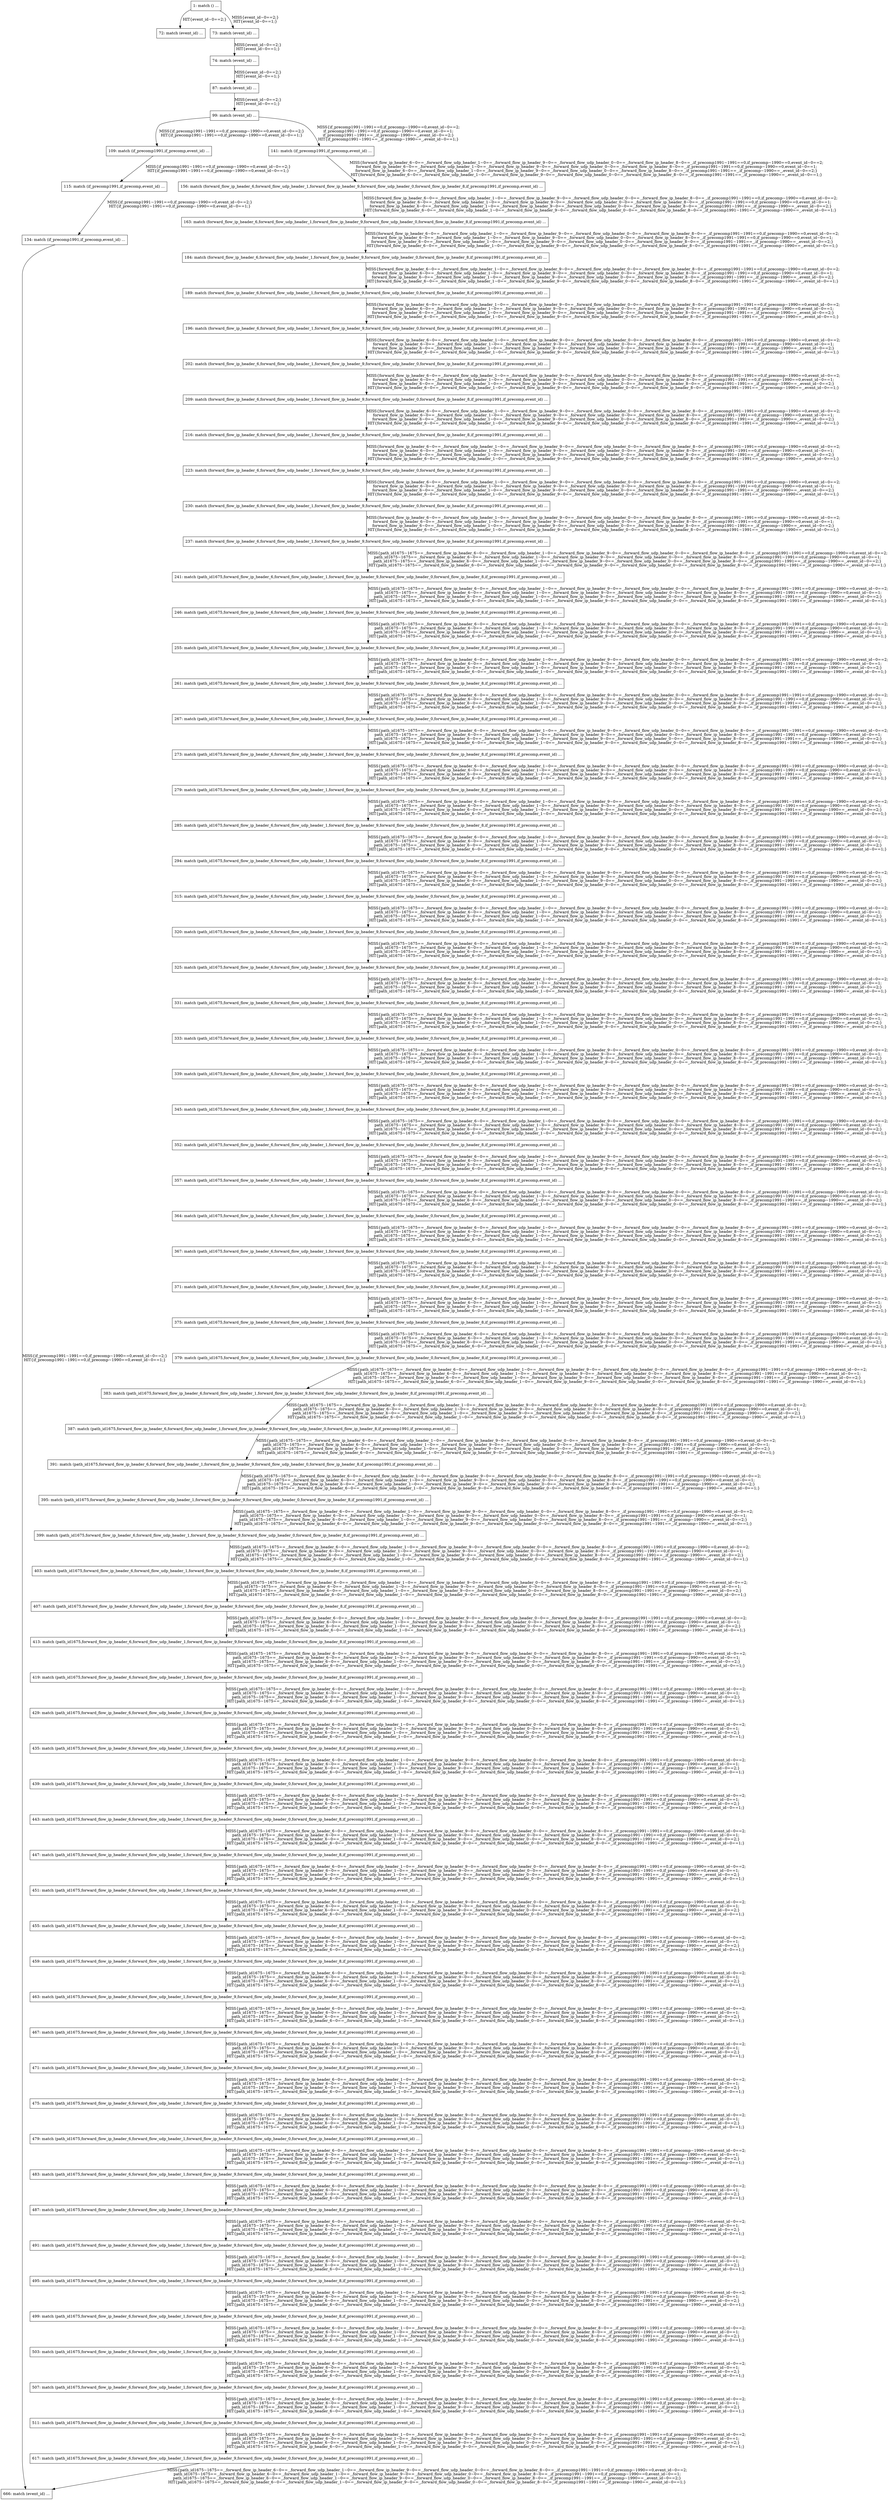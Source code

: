 digraph G {
  "1: match () ...
" [shape=box, ];
  "72: match (event_id) ...
" [shape=box, ];
  "73: match (event_id) ...
" [shape=box, ];
  "74: match (event_id) ...
" [shape=box, ];
  "87: match (event_id) ...
" [shape=box, ];
  "99: match (event_id) ...
" [shape=box, ];
  "109: match (if_precomp1991,if_precomp,event_id) ...
" [shape=box, ];
  "115: match (if_precomp1991,if_precomp,event_id) ...
" [shape=box, ];
  "134: match (if_precomp1991,if_precomp,event_id) ...
" [shape=box, ];
  "141: match (if_precomp1991,if_precomp,event_id) ...
" [shape=box, ];
  "156: match (forward_flow_ip_header_6,forward_flow_udp_header_1,forward_flow_ip_header_9,forward_flow_udp_header_0,forward_flow_ip_header_8,if_precomp1991,if_precomp,event_id) ...
" [
  shape=box, ];
  "163: match (forward_flow_ip_header_6,forward_flow_udp_header_1,forward_flow_ip_header_9,forward_flow_udp_header_0,forward_flow_ip_header_8,if_precomp1991,if_precomp,event_id) ...
" [
  shape=box, ];
  "184: match (forward_flow_ip_header_6,forward_flow_udp_header_1,forward_flow_ip_header_9,forward_flow_udp_header_0,forward_flow_ip_header_8,if_precomp1991,if_precomp,event_id) ...
" [
  shape=box, ];
  "189: match (forward_flow_ip_header_6,forward_flow_udp_header_1,forward_flow_ip_header_9,forward_flow_udp_header_0,forward_flow_ip_header_8,if_precomp1991,if_precomp,event_id) ...
" [
  shape=box, ];
  "196: match (forward_flow_ip_header_6,forward_flow_udp_header_1,forward_flow_ip_header_9,forward_flow_udp_header_0,forward_flow_ip_header_8,if_precomp1991,if_precomp,event_id) ...
" [
  shape=box, ];
  "202: match (forward_flow_ip_header_6,forward_flow_udp_header_1,forward_flow_ip_header_9,forward_flow_udp_header_0,forward_flow_ip_header_8,if_precomp1991,if_precomp,event_id) ...
" [
  shape=box, ];
  "209: match (forward_flow_ip_header_6,forward_flow_udp_header_1,forward_flow_ip_header_9,forward_flow_udp_header_0,forward_flow_ip_header_8,if_precomp1991,if_precomp,event_id) ...
" [
  shape=box, ];
  "216: match (forward_flow_ip_header_6,forward_flow_udp_header_1,forward_flow_ip_header_9,forward_flow_udp_header_0,forward_flow_ip_header_8,if_precomp1991,if_precomp,event_id) ...
" [
  shape=box, ];
  "223: match (forward_flow_ip_header_6,forward_flow_udp_header_1,forward_flow_ip_header_9,forward_flow_udp_header_0,forward_flow_ip_header_8,if_precomp1991,if_precomp,event_id) ...
" [
  shape=box, ];
  "230: match (forward_flow_ip_header_6,forward_flow_udp_header_1,forward_flow_ip_header_9,forward_flow_udp_header_0,forward_flow_ip_header_8,if_precomp1991,if_precomp,event_id) ...
" [
  shape=box, ];
  "237: match (forward_flow_ip_header_6,forward_flow_udp_header_1,forward_flow_ip_header_9,forward_flow_udp_header_0,forward_flow_ip_header_8,if_precomp1991,if_precomp,event_id) ...
" [
  shape=box, ];
  "241: match (path_id1675,forward_flow_ip_header_6,forward_flow_udp_header_1,forward_flow_ip_header_9,forward_flow_udp_header_0,forward_flow_ip_header_8,if_precomp1991,if_precomp,event_id) ...
" [
  shape=box, ];
  "246: match (path_id1675,forward_flow_ip_header_6,forward_flow_udp_header_1,forward_flow_ip_header_9,forward_flow_udp_header_0,forward_flow_ip_header_8,if_precomp1991,if_precomp,event_id) ...
" [
  shape=box, ];
  "255: match (path_id1675,forward_flow_ip_header_6,forward_flow_udp_header_1,forward_flow_ip_header_9,forward_flow_udp_header_0,forward_flow_ip_header_8,if_precomp1991,if_precomp,event_id) ...
" [
  shape=box, ];
  "261: match (path_id1675,forward_flow_ip_header_6,forward_flow_udp_header_1,forward_flow_ip_header_9,forward_flow_udp_header_0,forward_flow_ip_header_8,if_precomp1991,if_precomp,event_id) ...
" [
  shape=box, ];
  "267: match (path_id1675,forward_flow_ip_header_6,forward_flow_udp_header_1,forward_flow_ip_header_9,forward_flow_udp_header_0,forward_flow_ip_header_8,if_precomp1991,if_precomp,event_id) ...
" [
  shape=box, ];
  "273: match (path_id1675,forward_flow_ip_header_6,forward_flow_udp_header_1,forward_flow_ip_header_9,forward_flow_udp_header_0,forward_flow_ip_header_8,if_precomp1991,if_precomp,event_id) ...
" [
  shape=box, ];
  "279: match (path_id1675,forward_flow_ip_header_6,forward_flow_udp_header_1,forward_flow_ip_header_9,forward_flow_udp_header_0,forward_flow_ip_header_8,if_precomp1991,if_precomp,event_id) ...
" [
  shape=box, ];
  "285: match (path_id1675,forward_flow_ip_header_6,forward_flow_udp_header_1,forward_flow_ip_header_9,forward_flow_udp_header_0,forward_flow_ip_header_8,if_precomp1991,if_precomp,event_id) ...
" [
  shape=box, ];
  "294: match (path_id1675,forward_flow_ip_header_6,forward_flow_udp_header_1,forward_flow_ip_header_9,forward_flow_udp_header_0,forward_flow_ip_header_8,if_precomp1991,if_precomp,event_id) ...
" [
  shape=box, ];
  "315: match (path_id1675,forward_flow_ip_header_6,forward_flow_udp_header_1,forward_flow_ip_header_9,forward_flow_udp_header_0,forward_flow_ip_header_8,if_precomp1991,if_precomp,event_id) ...
" [
  shape=box, ];
  "320: match (path_id1675,forward_flow_ip_header_6,forward_flow_udp_header_1,forward_flow_ip_header_9,forward_flow_udp_header_0,forward_flow_ip_header_8,if_precomp1991,if_precomp,event_id) ...
" [
  shape=box, ];
  "325: match (path_id1675,forward_flow_ip_header_6,forward_flow_udp_header_1,forward_flow_ip_header_9,forward_flow_udp_header_0,forward_flow_ip_header_8,if_precomp1991,if_precomp,event_id) ...
" [
  shape=box, ];
  "331: match (path_id1675,forward_flow_ip_header_6,forward_flow_udp_header_1,forward_flow_ip_header_9,forward_flow_udp_header_0,forward_flow_ip_header_8,if_precomp1991,if_precomp,event_id) ...
" [
  shape=box, ];
  "333: match (path_id1675,forward_flow_ip_header_6,forward_flow_udp_header_1,forward_flow_ip_header_9,forward_flow_udp_header_0,forward_flow_ip_header_8,if_precomp1991,if_precomp,event_id) ...
" [
  shape=box, ];
  "339: match (path_id1675,forward_flow_ip_header_6,forward_flow_udp_header_1,forward_flow_ip_header_9,forward_flow_udp_header_0,forward_flow_ip_header_8,if_precomp1991,if_precomp,event_id) ...
" [
  shape=box, ];
  "345: match (path_id1675,forward_flow_ip_header_6,forward_flow_udp_header_1,forward_flow_ip_header_9,forward_flow_udp_header_0,forward_flow_ip_header_8,if_precomp1991,if_precomp,event_id) ...
" [
  shape=box, ];
  "352: match (path_id1675,forward_flow_ip_header_6,forward_flow_udp_header_1,forward_flow_ip_header_9,forward_flow_udp_header_0,forward_flow_ip_header_8,if_precomp1991,if_precomp,event_id) ...
" [
  shape=box, ];
  "357: match (path_id1675,forward_flow_ip_header_6,forward_flow_udp_header_1,forward_flow_ip_header_9,forward_flow_udp_header_0,forward_flow_ip_header_8,if_precomp1991,if_precomp,event_id) ...
" [
  shape=box, ];
  "364: match (path_id1675,forward_flow_ip_header_6,forward_flow_udp_header_1,forward_flow_ip_header_9,forward_flow_udp_header_0,forward_flow_ip_header_8,if_precomp1991,if_precomp,event_id) ...
" [
  shape=box, ];
  "367: match (path_id1675,forward_flow_ip_header_6,forward_flow_udp_header_1,forward_flow_ip_header_9,forward_flow_udp_header_0,forward_flow_ip_header_8,if_precomp1991,if_precomp,event_id) ...
" [
  shape=box, ];
  "371: match (path_id1675,forward_flow_ip_header_6,forward_flow_udp_header_1,forward_flow_ip_header_9,forward_flow_udp_header_0,forward_flow_ip_header_8,if_precomp1991,if_precomp,event_id) ...
" [
  shape=box, ];
  "375: match (path_id1675,forward_flow_ip_header_6,forward_flow_udp_header_1,forward_flow_ip_header_9,forward_flow_udp_header_0,forward_flow_ip_header_8,if_precomp1991,if_precomp,event_id) ...
" [
  shape=box, ];
  "379: match (path_id1675,forward_flow_ip_header_6,forward_flow_udp_header_1,forward_flow_ip_header_9,forward_flow_udp_header_0,forward_flow_ip_header_8,if_precomp1991,if_precomp,event_id) ...
" [
  shape=box, ];
  "383: match (path_id1675,forward_flow_ip_header_6,forward_flow_udp_header_1,forward_flow_ip_header_9,forward_flow_udp_header_0,forward_flow_ip_header_8,if_precomp1991,if_precomp,event_id) ...
" [
  shape=box, ];
  "387: match (path_id1675,forward_flow_ip_header_6,forward_flow_udp_header_1,forward_flow_ip_header_9,forward_flow_udp_header_0,forward_flow_ip_header_8,if_precomp1991,if_precomp,event_id) ...
" [
  shape=box, ];
  "391: match (path_id1675,forward_flow_ip_header_6,forward_flow_udp_header_1,forward_flow_ip_header_9,forward_flow_udp_header_0,forward_flow_ip_header_8,if_precomp1991,if_precomp,event_id) ...
" [
  shape=box, ];
  "395: match (path_id1675,forward_flow_ip_header_6,forward_flow_udp_header_1,forward_flow_ip_header_9,forward_flow_udp_header_0,forward_flow_ip_header_8,if_precomp1991,if_precomp,event_id) ...
" [
  shape=box, ];
  "399: match (path_id1675,forward_flow_ip_header_6,forward_flow_udp_header_1,forward_flow_ip_header_9,forward_flow_udp_header_0,forward_flow_ip_header_8,if_precomp1991,if_precomp,event_id) ...
" [
  shape=box, ];
  "403: match (path_id1675,forward_flow_ip_header_6,forward_flow_udp_header_1,forward_flow_ip_header_9,forward_flow_udp_header_0,forward_flow_ip_header_8,if_precomp1991,if_precomp,event_id) ...
" [
  shape=box, ];
  "407: match (path_id1675,forward_flow_ip_header_6,forward_flow_udp_header_1,forward_flow_ip_header_9,forward_flow_udp_header_0,forward_flow_ip_header_8,if_precomp1991,if_precomp,event_id) ...
" [
  shape=box, ];
  "413: match (path_id1675,forward_flow_ip_header_6,forward_flow_udp_header_1,forward_flow_ip_header_9,forward_flow_udp_header_0,forward_flow_ip_header_8,if_precomp1991,if_precomp,event_id) ...
" [
  shape=box, ];
  "419: match (path_id1675,forward_flow_ip_header_6,forward_flow_udp_header_1,forward_flow_ip_header_9,forward_flow_udp_header_0,forward_flow_ip_header_8,if_precomp1991,if_precomp,event_id) ...
" [
  shape=box, ];
  "429: match (path_id1675,forward_flow_ip_header_6,forward_flow_udp_header_1,forward_flow_ip_header_9,forward_flow_udp_header_0,forward_flow_ip_header_8,if_precomp1991,if_precomp,event_id) ...
" [
  shape=box, ];
  "435: match (path_id1675,forward_flow_ip_header_6,forward_flow_udp_header_1,forward_flow_ip_header_9,forward_flow_udp_header_0,forward_flow_ip_header_8,if_precomp1991,if_precomp,event_id) ...
" [
  shape=box, ];
  "439: match (path_id1675,forward_flow_ip_header_6,forward_flow_udp_header_1,forward_flow_ip_header_9,forward_flow_udp_header_0,forward_flow_ip_header_8,if_precomp1991,if_precomp,event_id) ...
" [
  shape=box, ];
  "443: match (path_id1675,forward_flow_ip_header_6,forward_flow_udp_header_1,forward_flow_ip_header_9,forward_flow_udp_header_0,forward_flow_ip_header_8,if_precomp1991,if_precomp,event_id) ...
" [
  shape=box, ];
  "447: match (path_id1675,forward_flow_ip_header_6,forward_flow_udp_header_1,forward_flow_ip_header_9,forward_flow_udp_header_0,forward_flow_ip_header_8,if_precomp1991,if_precomp,event_id) ...
" [
  shape=box, ];
  "451: match (path_id1675,forward_flow_ip_header_6,forward_flow_udp_header_1,forward_flow_ip_header_9,forward_flow_udp_header_0,forward_flow_ip_header_8,if_precomp1991,if_precomp,event_id) ...
" [
  shape=box, ];
  "455: match (path_id1675,forward_flow_ip_header_6,forward_flow_udp_header_1,forward_flow_ip_header_9,forward_flow_udp_header_0,forward_flow_ip_header_8,if_precomp1991,if_precomp,event_id) ...
" [
  shape=box, ];
  "459: match (path_id1675,forward_flow_ip_header_6,forward_flow_udp_header_1,forward_flow_ip_header_9,forward_flow_udp_header_0,forward_flow_ip_header_8,if_precomp1991,if_precomp,event_id) ...
" [
  shape=box, ];
  "463: match (path_id1675,forward_flow_ip_header_6,forward_flow_udp_header_1,forward_flow_ip_header_9,forward_flow_udp_header_0,forward_flow_ip_header_8,if_precomp1991,if_precomp,event_id) ...
" [
  shape=box, ];
  "467: match (path_id1675,forward_flow_ip_header_6,forward_flow_udp_header_1,forward_flow_ip_header_9,forward_flow_udp_header_0,forward_flow_ip_header_8,if_precomp1991,if_precomp,event_id) ...
" [
  shape=box, ];
  "471: match (path_id1675,forward_flow_ip_header_6,forward_flow_udp_header_1,forward_flow_ip_header_9,forward_flow_udp_header_0,forward_flow_ip_header_8,if_precomp1991,if_precomp,event_id) ...
" [
  shape=box, ];
  "475: match (path_id1675,forward_flow_ip_header_6,forward_flow_udp_header_1,forward_flow_ip_header_9,forward_flow_udp_header_0,forward_flow_ip_header_8,if_precomp1991,if_precomp,event_id) ...
" [
  shape=box, ];
  "479: match (path_id1675,forward_flow_ip_header_6,forward_flow_udp_header_1,forward_flow_ip_header_9,forward_flow_udp_header_0,forward_flow_ip_header_8,if_precomp1991,if_precomp,event_id) ...
" [
  shape=box, ];
  "483: match (path_id1675,forward_flow_ip_header_6,forward_flow_udp_header_1,forward_flow_ip_header_9,forward_flow_udp_header_0,forward_flow_ip_header_8,if_precomp1991,if_precomp,event_id) ...
" [
  shape=box, ];
  "487: match (path_id1675,forward_flow_ip_header_6,forward_flow_udp_header_1,forward_flow_ip_header_9,forward_flow_udp_header_0,forward_flow_ip_header_8,if_precomp1991,if_precomp,event_id) ...
" [
  shape=box, ];
  "491: match (path_id1675,forward_flow_ip_header_6,forward_flow_udp_header_1,forward_flow_ip_header_9,forward_flow_udp_header_0,forward_flow_ip_header_8,if_precomp1991,if_precomp,event_id) ...
" [
  shape=box, ];
  "495: match (path_id1675,forward_flow_ip_header_6,forward_flow_udp_header_1,forward_flow_ip_header_9,forward_flow_udp_header_0,forward_flow_ip_header_8,if_precomp1991,if_precomp,event_id) ...
" [
  shape=box, ];
  "499: match (path_id1675,forward_flow_ip_header_6,forward_flow_udp_header_1,forward_flow_ip_header_9,forward_flow_udp_header_0,forward_flow_ip_header_8,if_precomp1991,if_precomp,event_id) ...
" [
  shape=box, ];
  "503: match (path_id1675,forward_flow_ip_header_6,forward_flow_udp_header_1,forward_flow_ip_header_9,forward_flow_udp_header_0,forward_flow_ip_header_8,if_precomp1991,if_precomp,event_id) ...
" [
  shape=box, ];
  "507: match (path_id1675,forward_flow_ip_header_6,forward_flow_udp_header_1,forward_flow_ip_header_9,forward_flow_udp_header_0,forward_flow_ip_header_8,if_precomp1991,if_precomp,event_id) ...
" [
  shape=box, ];
  "511: match (path_id1675,forward_flow_ip_header_6,forward_flow_udp_header_1,forward_flow_ip_header_9,forward_flow_udp_header_0,forward_flow_ip_header_8,if_precomp1991,if_precomp,event_id) ...
" [
  shape=box, ];
  "617: match (path_id1675,forward_flow_ip_header_6,forward_flow_udp_header_1,forward_flow_ip_header_9,forward_flow_udp_header_0,forward_flow_ip_header_8,if_precomp1991,if_precomp,event_id) ...
" [
  shape=box, ];
  "666: match (event_id) ...
" [shape=box, ];
  
  
  "1: match () ...
" -> "72: match (event_id) ...
" [label="HIT{event_id~0==2;}",
                                                     ];
  "1: match () ...
" -> "73: match (event_id) ...
" [label="MISS{event_id~0==2;}
HIT{event_id~0==1;}",
                                                     ];
  "73: match (event_id) ...
" -> "74: match (event_id) ...
" [label="MISS{event_id~0==2;}
HIT{event_id~0==1;}",
                                                              ];
  "74: match (event_id) ...
" -> "87: match (event_id) ...
" [label="MISS{event_id~0==2;}
HIT{event_id~0==1;}",
                                                              ];
  "87: match (event_id) ...
" -> "99: match (event_id) ...
" [label="MISS{event_id~0==2;}
HIT{event_id~0==1;}",
                                                              ];
  "99: match (event_id) ...
" -> "109: match (if_precomp1991,if_precomp,event_id) ...
" [
  label="MISS{if_precomp1991~1991==0,if_precomp~1990==0,event_id~0==2;}
HIT{if_precomp1991~1991==0,if_precomp~1990==0,event_id~0==1;}",
  ];
  "99: match (event_id) ...
" -> "141: match (if_precomp1991,if_precomp,event_id) ...
" [
  label="MISS{if_precomp1991~1991==0,if_precomp~1990==0,event_id~0==2;
if_precomp1991~1991==0,if_precomp~1990==0,event_id~0==1;
if_precomp1991~1991==_,if_precomp~1990==_,event_id~0==2;}
HIT{if_precomp1991~1991==_,if_precomp~1990==_,event_id~0==1;}",
  ];
  "109: match (if_precomp1991,if_precomp,event_id) ...
" -> "115: match (if_precomp1991,if_precomp,event_id) ...
" [
  label="MISS{if_precomp1991~1991==0,if_precomp~1990==0,event_id~0==2;}
HIT{if_precomp1991~1991==0,if_precomp~1990==0,event_id~0==1;}",
  ];
  "115: match (if_precomp1991,if_precomp,event_id) ...
" -> "134: match (if_precomp1991,if_precomp,event_id) ...
" [
  label="MISS{if_precomp1991~1991==0,if_precomp~1990==0,event_id~0==2;}
HIT{if_precomp1991~1991==0,if_precomp~1990==0,event_id~0==1;}",
  ];
  "134: match (if_precomp1991,if_precomp,event_id) ...
" -> "666: match (event_id) ...
" [
  label="MISS{if_precomp1991~1991==0,if_precomp~1990==0,event_id~0==2;}
HIT{if_precomp1991~1991==0,if_precomp~1990==0,event_id~0==1;}",
  ];
  "141: match (if_precomp1991,if_precomp,event_id) ...
" -> "156: match (forward_flow_ip_header_6,forward_flow_udp_header_1,forward_flow_ip_header_9,forward_flow_udp_header_0,forward_flow_ip_header_8,if_precomp1991,if_precomp,event_id) ...
" [
  label="MISS{forward_flow_ip_header_6~0==_,forward_flow_udp_header_1~0==_,forward_flow_ip_header_9~0==_,forward_flow_udp_header_0~0==_,forward_flow_ip_header_8~0==_,if_precomp1991~1991==0,if_precomp~1990==0,event_id~0==2;
forward_flow_ip_header_6~0==_,forward_flow_udp_header_1~0==_,forward_flow_ip_header_9~0==_,forward_flow_udp_header_0~0==_,forward_flow_ip_header_8~0==_,if_precomp1991~1991==0,if_precomp~1990==0,event_id~0==1;
forward_flow_ip_header_6~0==_,forward_flow_udp_header_1~0==_,forward_flow_ip_header_9~0==_,forward_flow_udp_header_0~0==_,forward_flow_ip_header_8~0==_,if_precomp1991~1991==_,if_precomp~1990==_,event_id~0==2;}
HIT{forward_flow_ip_header_6~0==_,forward_flow_udp_header_1~0==_,forward_flow_ip_header_9~0==_,forward_flow_udp_header_0~0==_,forward_flow_ip_header_8~0==_,if_precomp1991~1991==_,if_precomp~1990==_,event_id~0==1;}",
  ];
  "156: match (forward_flow_ip_header_6,forward_flow_udp_header_1,forward_flow_ip_header_9,forward_flow_udp_header_0,forward_flow_ip_header_8,if_precomp1991,if_precomp,event_id) ...
" -> "163: match (forward_flow_ip_header_6,forward_flow_udp_header_1,forward_flow_ip_header_9,forward_flow_udp_header_0,forward_flow_ip_header_8,if_precomp1991,if_precomp,event_id) ...
" [
  label="MISS{forward_flow_ip_header_6~0==_,forward_flow_udp_header_1~0==_,forward_flow_ip_header_9~0==_,forward_flow_udp_header_0~0==_,forward_flow_ip_header_8~0==_,if_precomp1991~1991==0,if_precomp~1990==0,event_id~0==2;
forward_flow_ip_header_6~0==_,forward_flow_udp_header_1~0==_,forward_flow_ip_header_9~0==_,forward_flow_udp_header_0~0==_,forward_flow_ip_header_8~0==_,if_precomp1991~1991==0,if_precomp~1990==0,event_id~0==1;
forward_flow_ip_header_6~0==_,forward_flow_udp_header_1~0==_,forward_flow_ip_header_9~0==_,forward_flow_udp_header_0~0==_,forward_flow_ip_header_8~0==_,if_precomp1991~1991==_,if_precomp~1990==_,event_id~0==2;}
HIT{forward_flow_ip_header_6~0==_,forward_flow_udp_header_1~0==_,forward_flow_ip_header_9~0==_,forward_flow_udp_header_0~0==_,forward_flow_ip_header_8~0==_,if_precomp1991~1991==_,if_precomp~1990==_,event_id~0==1;}",
  ];
  "163: match (forward_flow_ip_header_6,forward_flow_udp_header_1,forward_flow_ip_header_9,forward_flow_udp_header_0,forward_flow_ip_header_8,if_precomp1991,if_precomp,event_id) ...
" -> "184: match (forward_flow_ip_header_6,forward_flow_udp_header_1,forward_flow_ip_header_9,forward_flow_udp_header_0,forward_flow_ip_header_8,if_precomp1991,if_precomp,event_id) ...
" [
  label="MISS{forward_flow_ip_header_6~0==_,forward_flow_udp_header_1~0==_,forward_flow_ip_header_9~0==_,forward_flow_udp_header_0~0==_,forward_flow_ip_header_8~0==_,if_precomp1991~1991==0,if_precomp~1990==0,event_id~0==2;
forward_flow_ip_header_6~0==_,forward_flow_udp_header_1~0==_,forward_flow_ip_header_9~0==_,forward_flow_udp_header_0~0==_,forward_flow_ip_header_8~0==_,if_precomp1991~1991==0,if_precomp~1990==0,event_id~0==1;
forward_flow_ip_header_6~0==_,forward_flow_udp_header_1~0==_,forward_flow_ip_header_9~0==_,forward_flow_udp_header_0~0==_,forward_flow_ip_header_8~0==_,if_precomp1991~1991==_,if_precomp~1990==_,event_id~0==2;}
HIT{forward_flow_ip_header_6~0==_,forward_flow_udp_header_1~0==_,forward_flow_ip_header_9~0==_,forward_flow_udp_header_0~0==_,forward_flow_ip_header_8~0==_,if_precomp1991~1991==_,if_precomp~1990==_,event_id~0==1;}",
  ];
  "184: match (forward_flow_ip_header_6,forward_flow_udp_header_1,forward_flow_ip_header_9,forward_flow_udp_header_0,forward_flow_ip_header_8,if_precomp1991,if_precomp,event_id) ...
" -> "189: match (forward_flow_ip_header_6,forward_flow_udp_header_1,forward_flow_ip_header_9,forward_flow_udp_header_0,forward_flow_ip_header_8,if_precomp1991,if_precomp,event_id) ...
" [
  label="MISS{forward_flow_ip_header_6~0==_,forward_flow_udp_header_1~0==_,forward_flow_ip_header_9~0==_,forward_flow_udp_header_0~0==_,forward_flow_ip_header_8~0==_,if_precomp1991~1991==0,if_precomp~1990==0,event_id~0==2;
forward_flow_ip_header_6~0==_,forward_flow_udp_header_1~0==_,forward_flow_ip_header_9~0==_,forward_flow_udp_header_0~0==_,forward_flow_ip_header_8~0==_,if_precomp1991~1991==0,if_precomp~1990==0,event_id~0==1;
forward_flow_ip_header_6~0==_,forward_flow_udp_header_1~0==_,forward_flow_ip_header_9~0==_,forward_flow_udp_header_0~0==_,forward_flow_ip_header_8~0==_,if_precomp1991~1991==_,if_precomp~1990==_,event_id~0==2;}
HIT{forward_flow_ip_header_6~0==_,forward_flow_udp_header_1~0==_,forward_flow_ip_header_9~0==_,forward_flow_udp_header_0~0==_,forward_flow_ip_header_8~0==_,if_precomp1991~1991==_,if_precomp~1990==_,event_id~0==1;}",
  ];
  "189: match (forward_flow_ip_header_6,forward_flow_udp_header_1,forward_flow_ip_header_9,forward_flow_udp_header_0,forward_flow_ip_header_8,if_precomp1991,if_precomp,event_id) ...
" -> "196: match (forward_flow_ip_header_6,forward_flow_udp_header_1,forward_flow_ip_header_9,forward_flow_udp_header_0,forward_flow_ip_header_8,if_precomp1991,if_precomp,event_id) ...
" [
  label="MISS{forward_flow_ip_header_6~0==_,forward_flow_udp_header_1~0==_,forward_flow_ip_header_9~0==_,forward_flow_udp_header_0~0==_,forward_flow_ip_header_8~0==_,if_precomp1991~1991==0,if_precomp~1990==0,event_id~0==2;
forward_flow_ip_header_6~0==_,forward_flow_udp_header_1~0==_,forward_flow_ip_header_9~0==_,forward_flow_udp_header_0~0==_,forward_flow_ip_header_8~0==_,if_precomp1991~1991==0,if_precomp~1990==0,event_id~0==1;
forward_flow_ip_header_6~0==_,forward_flow_udp_header_1~0==_,forward_flow_ip_header_9~0==_,forward_flow_udp_header_0~0==_,forward_flow_ip_header_8~0==_,if_precomp1991~1991==_,if_precomp~1990==_,event_id~0==2;}
HIT{forward_flow_ip_header_6~0==_,forward_flow_udp_header_1~0==_,forward_flow_ip_header_9~0==_,forward_flow_udp_header_0~0==_,forward_flow_ip_header_8~0==_,if_precomp1991~1991==_,if_precomp~1990==_,event_id~0==1;}",
  ];
  "196: match (forward_flow_ip_header_6,forward_flow_udp_header_1,forward_flow_ip_header_9,forward_flow_udp_header_0,forward_flow_ip_header_8,if_precomp1991,if_precomp,event_id) ...
" -> "202: match (forward_flow_ip_header_6,forward_flow_udp_header_1,forward_flow_ip_header_9,forward_flow_udp_header_0,forward_flow_ip_header_8,if_precomp1991,if_precomp,event_id) ...
" [
  label="MISS{forward_flow_ip_header_6~0==_,forward_flow_udp_header_1~0==_,forward_flow_ip_header_9~0==_,forward_flow_udp_header_0~0==_,forward_flow_ip_header_8~0==_,if_precomp1991~1991==0,if_precomp~1990==0,event_id~0==2;
forward_flow_ip_header_6~0==_,forward_flow_udp_header_1~0==_,forward_flow_ip_header_9~0==_,forward_flow_udp_header_0~0==_,forward_flow_ip_header_8~0==_,if_precomp1991~1991==0,if_precomp~1990==0,event_id~0==1;
forward_flow_ip_header_6~0==_,forward_flow_udp_header_1~0==_,forward_flow_ip_header_9~0==_,forward_flow_udp_header_0~0==_,forward_flow_ip_header_8~0==_,if_precomp1991~1991==_,if_precomp~1990==_,event_id~0==2;}
HIT{forward_flow_ip_header_6~0==_,forward_flow_udp_header_1~0==_,forward_flow_ip_header_9~0==_,forward_flow_udp_header_0~0==_,forward_flow_ip_header_8~0==_,if_precomp1991~1991==_,if_precomp~1990==_,event_id~0==1;}",
  ];
  "202: match (forward_flow_ip_header_6,forward_flow_udp_header_1,forward_flow_ip_header_9,forward_flow_udp_header_0,forward_flow_ip_header_8,if_precomp1991,if_precomp,event_id) ...
" -> "209: match (forward_flow_ip_header_6,forward_flow_udp_header_1,forward_flow_ip_header_9,forward_flow_udp_header_0,forward_flow_ip_header_8,if_precomp1991,if_precomp,event_id) ...
" [
  label="MISS{forward_flow_ip_header_6~0==_,forward_flow_udp_header_1~0==_,forward_flow_ip_header_9~0==_,forward_flow_udp_header_0~0==_,forward_flow_ip_header_8~0==_,if_precomp1991~1991==0,if_precomp~1990==0,event_id~0==2;
forward_flow_ip_header_6~0==_,forward_flow_udp_header_1~0==_,forward_flow_ip_header_9~0==_,forward_flow_udp_header_0~0==_,forward_flow_ip_header_8~0==_,if_precomp1991~1991==0,if_precomp~1990==0,event_id~0==1;
forward_flow_ip_header_6~0==_,forward_flow_udp_header_1~0==_,forward_flow_ip_header_9~0==_,forward_flow_udp_header_0~0==_,forward_flow_ip_header_8~0==_,if_precomp1991~1991==_,if_precomp~1990==_,event_id~0==2;}
HIT{forward_flow_ip_header_6~0==_,forward_flow_udp_header_1~0==_,forward_flow_ip_header_9~0==_,forward_flow_udp_header_0~0==_,forward_flow_ip_header_8~0==_,if_precomp1991~1991==_,if_precomp~1990==_,event_id~0==1;}",
  ];
  "209: match (forward_flow_ip_header_6,forward_flow_udp_header_1,forward_flow_ip_header_9,forward_flow_udp_header_0,forward_flow_ip_header_8,if_precomp1991,if_precomp,event_id) ...
" -> "216: match (forward_flow_ip_header_6,forward_flow_udp_header_1,forward_flow_ip_header_9,forward_flow_udp_header_0,forward_flow_ip_header_8,if_precomp1991,if_precomp,event_id) ...
" [
  label="MISS{forward_flow_ip_header_6~0==_,forward_flow_udp_header_1~0==_,forward_flow_ip_header_9~0==_,forward_flow_udp_header_0~0==_,forward_flow_ip_header_8~0==_,if_precomp1991~1991==0,if_precomp~1990==0,event_id~0==2;
forward_flow_ip_header_6~0==_,forward_flow_udp_header_1~0==_,forward_flow_ip_header_9~0==_,forward_flow_udp_header_0~0==_,forward_flow_ip_header_8~0==_,if_precomp1991~1991==0,if_precomp~1990==0,event_id~0==1;
forward_flow_ip_header_6~0==_,forward_flow_udp_header_1~0==_,forward_flow_ip_header_9~0==_,forward_flow_udp_header_0~0==_,forward_flow_ip_header_8~0==_,if_precomp1991~1991==_,if_precomp~1990==_,event_id~0==2;}
HIT{forward_flow_ip_header_6~0==_,forward_flow_udp_header_1~0==_,forward_flow_ip_header_9~0==_,forward_flow_udp_header_0~0==_,forward_flow_ip_header_8~0==_,if_precomp1991~1991==_,if_precomp~1990==_,event_id~0==1;}",
  ];
  "216: match (forward_flow_ip_header_6,forward_flow_udp_header_1,forward_flow_ip_header_9,forward_flow_udp_header_0,forward_flow_ip_header_8,if_precomp1991,if_precomp,event_id) ...
" -> "223: match (forward_flow_ip_header_6,forward_flow_udp_header_1,forward_flow_ip_header_9,forward_flow_udp_header_0,forward_flow_ip_header_8,if_precomp1991,if_precomp,event_id) ...
" [
  label="MISS{forward_flow_ip_header_6~0==_,forward_flow_udp_header_1~0==_,forward_flow_ip_header_9~0==_,forward_flow_udp_header_0~0==_,forward_flow_ip_header_8~0==_,if_precomp1991~1991==0,if_precomp~1990==0,event_id~0==2;
forward_flow_ip_header_6~0==_,forward_flow_udp_header_1~0==_,forward_flow_ip_header_9~0==_,forward_flow_udp_header_0~0==_,forward_flow_ip_header_8~0==_,if_precomp1991~1991==0,if_precomp~1990==0,event_id~0==1;
forward_flow_ip_header_6~0==_,forward_flow_udp_header_1~0==_,forward_flow_ip_header_9~0==_,forward_flow_udp_header_0~0==_,forward_flow_ip_header_8~0==_,if_precomp1991~1991==_,if_precomp~1990==_,event_id~0==2;}
HIT{forward_flow_ip_header_6~0==_,forward_flow_udp_header_1~0==_,forward_flow_ip_header_9~0==_,forward_flow_udp_header_0~0==_,forward_flow_ip_header_8~0==_,if_precomp1991~1991==_,if_precomp~1990==_,event_id~0==1;}",
  ];
  "223: match (forward_flow_ip_header_6,forward_flow_udp_header_1,forward_flow_ip_header_9,forward_flow_udp_header_0,forward_flow_ip_header_8,if_precomp1991,if_precomp,event_id) ...
" -> "230: match (forward_flow_ip_header_6,forward_flow_udp_header_1,forward_flow_ip_header_9,forward_flow_udp_header_0,forward_flow_ip_header_8,if_precomp1991,if_precomp,event_id) ...
" [
  label="MISS{forward_flow_ip_header_6~0==_,forward_flow_udp_header_1~0==_,forward_flow_ip_header_9~0==_,forward_flow_udp_header_0~0==_,forward_flow_ip_header_8~0==_,if_precomp1991~1991==0,if_precomp~1990==0,event_id~0==2;
forward_flow_ip_header_6~0==_,forward_flow_udp_header_1~0==_,forward_flow_ip_header_9~0==_,forward_flow_udp_header_0~0==_,forward_flow_ip_header_8~0==_,if_precomp1991~1991==0,if_precomp~1990==0,event_id~0==1;
forward_flow_ip_header_6~0==_,forward_flow_udp_header_1~0==_,forward_flow_ip_header_9~0==_,forward_flow_udp_header_0~0==_,forward_flow_ip_header_8~0==_,if_precomp1991~1991==_,if_precomp~1990==_,event_id~0==2;}
HIT{forward_flow_ip_header_6~0==_,forward_flow_udp_header_1~0==_,forward_flow_ip_header_9~0==_,forward_flow_udp_header_0~0==_,forward_flow_ip_header_8~0==_,if_precomp1991~1991==_,if_precomp~1990==_,event_id~0==1;}",
  ];
  "230: match (forward_flow_ip_header_6,forward_flow_udp_header_1,forward_flow_ip_header_9,forward_flow_udp_header_0,forward_flow_ip_header_8,if_precomp1991,if_precomp,event_id) ...
" -> "237: match (forward_flow_ip_header_6,forward_flow_udp_header_1,forward_flow_ip_header_9,forward_flow_udp_header_0,forward_flow_ip_header_8,if_precomp1991,if_precomp,event_id) ...
" [
  label="MISS{forward_flow_ip_header_6~0==_,forward_flow_udp_header_1~0==_,forward_flow_ip_header_9~0==_,forward_flow_udp_header_0~0==_,forward_flow_ip_header_8~0==_,if_precomp1991~1991==0,if_precomp~1990==0,event_id~0==2;
forward_flow_ip_header_6~0==_,forward_flow_udp_header_1~0==_,forward_flow_ip_header_9~0==_,forward_flow_udp_header_0~0==_,forward_flow_ip_header_8~0==_,if_precomp1991~1991==0,if_precomp~1990==0,event_id~0==1;
forward_flow_ip_header_6~0==_,forward_flow_udp_header_1~0==_,forward_flow_ip_header_9~0==_,forward_flow_udp_header_0~0==_,forward_flow_ip_header_8~0==_,if_precomp1991~1991==_,if_precomp~1990==_,event_id~0==2;}
HIT{forward_flow_ip_header_6~0==_,forward_flow_udp_header_1~0==_,forward_flow_ip_header_9~0==_,forward_flow_udp_header_0~0==_,forward_flow_ip_header_8~0==_,if_precomp1991~1991==_,if_precomp~1990==_,event_id~0==1;}",
  ];
  "237: match (forward_flow_ip_header_6,forward_flow_udp_header_1,forward_flow_ip_header_9,forward_flow_udp_header_0,forward_flow_ip_header_8,if_precomp1991,if_precomp,event_id) ...
" -> "241: match (path_id1675,forward_flow_ip_header_6,forward_flow_udp_header_1,forward_flow_ip_header_9,forward_flow_udp_header_0,forward_flow_ip_header_8,if_precomp1991,if_precomp,event_id) ...
" [
  label="MISS{path_id1675~1675==_,forward_flow_ip_header_6~0==_,forward_flow_udp_header_1~0==_,forward_flow_ip_header_9~0==_,forward_flow_udp_header_0~0==_,forward_flow_ip_header_8~0==_,if_precomp1991~1991==0,if_precomp~1990==0,event_id~0==2;
path_id1675~1675==_,forward_flow_ip_header_6~0==_,forward_flow_udp_header_1~0==_,forward_flow_ip_header_9~0==_,forward_flow_udp_header_0~0==_,forward_flow_ip_header_8~0==_,if_precomp1991~1991==0,if_precomp~1990==0,event_id~0==1;
path_id1675~1675==_,forward_flow_ip_header_6~0==_,forward_flow_udp_header_1~0==_,forward_flow_ip_header_9~0==_,forward_flow_udp_header_0~0==_,forward_flow_ip_header_8~0==_,if_precomp1991~1991==_,if_precomp~1990==_,event_id~0==2;}
HIT{path_id1675~1675==_,forward_flow_ip_header_6~0==_,forward_flow_udp_header_1~0==_,forward_flow_ip_header_9~0==_,forward_flow_udp_header_0~0==_,forward_flow_ip_header_8~0==_,if_precomp1991~1991==_,if_precomp~1990==_,event_id~0==1;}",
  ];
  "241: match (path_id1675,forward_flow_ip_header_6,forward_flow_udp_header_1,forward_flow_ip_header_9,forward_flow_udp_header_0,forward_flow_ip_header_8,if_precomp1991,if_precomp,event_id) ...
" -> "246: match (path_id1675,forward_flow_ip_header_6,forward_flow_udp_header_1,forward_flow_ip_header_9,forward_flow_udp_header_0,forward_flow_ip_header_8,if_precomp1991,if_precomp,event_id) ...
" [
  label="MISS{path_id1675~1675==_,forward_flow_ip_header_6~0==_,forward_flow_udp_header_1~0==_,forward_flow_ip_header_9~0==_,forward_flow_udp_header_0~0==_,forward_flow_ip_header_8~0==_,if_precomp1991~1991==0,if_precomp~1990==0,event_id~0==2;
path_id1675~1675==_,forward_flow_ip_header_6~0==_,forward_flow_udp_header_1~0==_,forward_flow_ip_header_9~0==_,forward_flow_udp_header_0~0==_,forward_flow_ip_header_8~0==_,if_precomp1991~1991==0,if_precomp~1990==0,event_id~0==1;
path_id1675~1675==_,forward_flow_ip_header_6~0==_,forward_flow_udp_header_1~0==_,forward_flow_ip_header_9~0==_,forward_flow_udp_header_0~0==_,forward_flow_ip_header_8~0==_,if_precomp1991~1991==_,if_precomp~1990==_,event_id~0==2;}
HIT{path_id1675~1675==_,forward_flow_ip_header_6~0==_,forward_flow_udp_header_1~0==_,forward_flow_ip_header_9~0==_,forward_flow_udp_header_0~0==_,forward_flow_ip_header_8~0==_,if_precomp1991~1991==_,if_precomp~1990==_,event_id~0==1;}",
  ];
  "246: match (path_id1675,forward_flow_ip_header_6,forward_flow_udp_header_1,forward_flow_ip_header_9,forward_flow_udp_header_0,forward_flow_ip_header_8,if_precomp1991,if_precomp,event_id) ...
" -> "255: match (path_id1675,forward_flow_ip_header_6,forward_flow_udp_header_1,forward_flow_ip_header_9,forward_flow_udp_header_0,forward_flow_ip_header_8,if_precomp1991,if_precomp,event_id) ...
" [
  label="MISS{path_id1675~1675==_,forward_flow_ip_header_6~0==_,forward_flow_udp_header_1~0==_,forward_flow_ip_header_9~0==_,forward_flow_udp_header_0~0==_,forward_flow_ip_header_8~0==_,if_precomp1991~1991==0,if_precomp~1990==0,event_id~0==2;
path_id1675~1675==_,forward_flow_ip_header_6~0==_,forward_flow_udp_header_1~0==_,forward_flow_ip_header_9~0==_,forward_flow_udp_header_0~0==_,forward_flow_ip_header_8~0==_,if_precomp1991~1991==0,if_precomp~1990==0,event_id~0==1;
path_id1675~1675==_,forward_flow_ip_header_6~0==_,forward_flow_udp_header_1~0==_,forward_flow_ip_header_9~0==_,forward_flow_udp_header_0~0==_,forward_flow_ip_header_8~0==_,if_precomp1991~1991==_,if_precomp~1990==_,event_id~0==2;}
HIT{path_id1675~1675==_,forward_flow_ip_header_6~0==_,forward_flow_udp_header_1~0==_,forward_flow_ip_header_9~0==_,forward_flow_udp_header_0~0==_,forward_flow_ip_header_8~0==_,if_precomp1991~1991==_,if_precomp~1990==_,event_id~0==1;}",
  ];
  "255: match (path_id1675,forward_flow_ip_header_6,forward_flow_udp_header_1,forward_flow_ip_header_9,forward_flow_udp_header_0,forward_flow_ip_header_8,if_precomp1991,if_precomp,event_id) ...
" -> "261: match (path_id1675,forward_flow_ip_header_6,forward_flow_udp_header_1,forward_flow_ip_header_9,forward_flow_udp_header_0,forward_flow_ip_header_8,if_precomp1991,if_precomp,event_id) ...
" [
  label="MISS{path_id1675~1675==_,forward_flow_ip_header_6~0==_,forward_flow_udp_header_1~0==_,forward_flow_ip_header_9~0==_,forward_flow_udp_header_0~0==_,forward_flow_ip_header_8~0==_,if_precomp1991~1991==0,if_precomp~1990==0,event_id~0==2;
path_id1675~1675==_,forward_flow_ip_header_6~0==_,forward_flow_udp_header_1~0==_,forward_flow_ip_header_9~0==_,forward_flow_udp_header_0~0==_,forward_flow_ip_header_8~0==_,if_precomp1991~1991==0,if_precomp~1990==0,event_id~0==1;
path_id1675~1675==_,forward_flow_ip_header_6~0==_,forward_flow_udp_header_1~0==_,forward_flow_ip_header_9~0==_,forward_flow_udp_header_0~0==_,forward_flow_ip_header_8~0==_,if_precomp1991~1991==_,if_precomp~1990==_,event_id~0==2;}
HIT{path_id1675~1675==_,forward_flow_ip_header_6~0==_,forward_flow_udp_header_1~0==_,forward_flow_ip_header_9~0==_,forward_flow_udp_header_0~0==_,forward_flow_ip_header_8~0==_,if_precomp1991~1991==_,if_precomp~1990==_,event_id~0==1;}",
  ];
  "261: match (path_id1675,forward_flow_ip_header_6,forward_flow_udp_header_1,forward_flow_ip_header_9,forward_flow_udp_header_0,forward_flow_ip_header_8,if_precomp1991,if_precomp,event_id) ...
" -> "267: match (path_id1675,forward_flow_ip_header_6,forward_flow_udp_header_1,forward_flow_ip_header_9,forward_flow_udp_header_0,forward_flow_ip_header_8,if_precomp1991,if_precomp,event_id) ...
" [
  label="MISS{path_id1675~1675==_,forward_flow_ip_header_6~0==_,forward_flow_udp_header_1~0==_,forward_flow_ip_header_9~0==_,forward_flow_udp_header_0~0==_,forward_flow_ip_header_8~0==_,if_precomp1991~1991==0,if_precomp~1990==0,event_id~0==2;
path_id1675~1675==_,forward_flow_ip_header_6~0==_,forward_flow_udp_header_1~0==_,forward_flow_ip_header_9~0==_,forward_flow_udp_header_0~0==_,forward_flow_ip_header_8~0==_,if_precomp1991~1991==0,if_precomp~1990==0,event_id~0==1;
path_id1675~1675==_,forward_flow_ip_header_6~0==_,forward_flow_udp_header_1~0==_,forward_flow_ip_header_9~0==_,forward_flow_udp_header_0~0==_,forward_flow_ip_header_8~0==_,if_precomp1991~1991==_,if_precomp~1990==_,event_id~0==2;}
HIT{path_id1675~1675==_,forward_flow_ip_header_6~0==_,forward_flow_udp_header_1~0==_,forward_flow_ip_header_9~0==_,forward_flow_udp_header_0~0==_,forward_flow_ip_header_8~0==_,if_precomp1991~1991==_,if_precomp~1990==_,event_id~0==1;}",
  ];
  "267: match (path_id1675,forward_flow_ip_header_6,forward_flow_udp_header_1,forward_flow_ip_header_9,forward_flow_udp_header_0,forward_flow_ip_header_8,if_precomp1991,if_precomp,event_id) ...
" -> "273: match (path_id1675,forward_flow_ip_header_6,forward_flow_udp_header_1,forward_flow_ip_header_9,forward_flow_udp_header_0,forward_flow_ip_header_8,if_precomp1991,if_precomp,event_id) ...
" [
  label="MISS{path_id1675~1675==_,forward_flow_ip_header_6~0==_,forward_flow_udp_header_1~0==_,forward_flow_ip_header_9~0==_,forward_flow_udp_header_0~0==_,forward_flow_ip_header_8~0==_,if_precomp1991~1991==0,if_precomp~1990==0,event_id~0==2;
path_id1675~1675==_,forward_flow_ip_header_6~0==_,forward_flow_udp_header_1~0==_,forward_flow_ip_header_9~0==_,forward_flow_udp_header_0~0==_,forward_flow_ip_header_8~0==_,if_precomp1991~1991==0,if_precomp~1990==0,event_id~0==1;
path_id1675~1675==_,forward_flow_ip_header_6~0==_,forward_flow_udp_header_1~0==_,forward_flow_ip_header_9~0==_,forward_flow_udp_header_0~0==_,forward_flow_ip_header_8~0==_,if_precomp1991~1991==_,if_precomp~1990==_,event_id~0==2;}
HIT{path_id1675~1675==_,forward_flow_ip_header_6~0==_,forward_flow_udp_header_1~0==_,forward_flow_ip_header_9~0==_,forward_flow_udp_header_0~0==_,forward_flow_ip_header_8~0==_,if_precomp1991~1991==_,if_precomp~1990==_,event_id~0==1;}",
  ];
  "273: match (path_id1675,forward_flow_ip_header_6,forward_flow_udp_header_1,forward_flow_ip_header_9,forward_flow_udp_header_0,forward_flow_ip_header_8,if_precomp1991,if_precomp,event_id) ...
" -> "279: match (path_id1675,forward_flow_ip_header_6,forward_flow_udp_header_1,forward_flow_ip_header_9,forward_flow_udp_header_0,forward_flow_ip_header_8,if_precomp1991,if_precomp,event_id) ...
" [
  label="MISS{path_id1675~1675==_,forward_flow_ip_header_6~0==_,forward_flow_udp_header_1~0==_,forward_flow_ip_header_9~0==_,forward_flow_udp_header_0~0==_,forward_flow_ip_header_8~0==_,if_precomp1991~1991==0,if_precomp~1990==0,event_id~0==2;
path_id1675~1675==_,forward_flow_ip_header_6~0==_,forward_flow_udp_header_1~0==_,forward_flow_ip_header_9~0==_,forward_flow_udp_header_0~0==_,forward_flow_ip_header_8~0==_,if_precomp1991~1991==0,if_precomp~1990==0,event_id~0==1;
path_id1675~1675==_,forward_flow_ip_header_6~0==_,forward_flow_udp_header_1~0==_,forward_flow_ip_header_9~0==_,forward_flow_udp_header_0~0==_,forward_flow_ip_header_8~0==_,if_precomp1991~1991==_,if_precomp~1990==_,event_id~0==2;}
HIT{path_id1675~1675==_,forward_flow_ip_header_6~0==_,forward_flow_udp_header_1~0==_,forward_flow_ip_header_9~0==_,forward_flow_udp_header_0~0==_,forward_flow_ip_header_8~0==_,if_precomp1991~1991==_,if_precomp~1990==_,event_id~0==1;}",
  ];
  "279: match (path_id1675,forward_flow_ip_header_6,forward_flow_udp_header_1,forward_flow_ip_header_9,forward_flow_udp_header_0,forward_flow_ip_header_8,if_precomp1991,if_precomp,event_id) ...
" -> "285: match (path_id1675,forward_flow_ip_header_6,forward_flow_udp_header_1,forward_flow_ip_header_9,forward_flow_udp_header_0,forward_flow_ip_header_8,if_precomp1991,if_precomp,event_id) ...
" [
  label="MISS{path_id1675~1675==_,forward_flow_ip_header_6~0==_,forward_flow_udp_header_1~0==_,forward_flow_ip_header_9~0==_,forward_flow_udp_header_0~0==_,forward_flow_ip_header_8~0==_,if_precomp1991~1991==0,if_precomp~1990==0,event_id~0==2;
path_id1675~1675==_,forward_flow_ip_header_6~0==_,forward_flow_udp_header_1~0==_,forward_flow_ip_header_9~0==_,forward_flow_udp_header_0~0==_,forward_flow_ip_header_8~0==_,if_precomp1991~1991==0,if_precomp~1990==0,event_id~0==1;
path_id1675~1675==_,forward_flow_ip_header_6~0==_,forward_flow_udp_header_1~0==_,forward_flow_ip_header_9~0==_,forward_flow_udp_header_0~0==_,forward_flow_ip_header_8~0==_,if_precomp1991~1991==_,if_precomp~1990==_,event_id~0==2;}
HIT{path_id1675~1675==_,forward_flow_ip_header_6~0==_,forward_flow_udp_header_1~0==_,forward_flow_ip_header_9~0==_,forward_flow_udp_header_0~0==_,forward_flow_ip_header_8~0==_,if_precomp1991~1991==_,if_precomp~1990==_,event_id~0==1;}",
  ];
  "285: match (path_id1675,forward_flow_ip_header_6,forward_flow_udp_header_1,forward_flow_ip_header_9,forward_flow_udp_header_0,forward_flow_ip_header_8,if_precomp1991,if_precomp,event_id) ...
" -> "294: match (path_id1675,forward_flow_ip_header_6,forward_flow_udp_header_1,forward_flow_ip_header_9,forward_flow_udp_header_0,forward_flow_ip_header_8,if_precomp1991,if_precomp,event_id) ...
" [
  label="MISS{path_id1675~1675==_,forward_flow_ip_header_6~0==_,forward_flow_udp_header_1~0==_,forward_flow_ip_header_9~0==_,forward_flow_udp_header_0~0==_,forward_flow_ip_header_8~0==_,if_precomp1991~1991==0,if_precomp~1990==0,event_id~0==2;
path_id1675~1675==_,forward_flow_ip_header_6~0==_,forward_flow_udp_header_1~0==_,forward_flow_ip_header_9~0==_,forward_flow_udp_header_0~0==_,forward_flow_ip_header_8~0==_,if_precomp1991~1991==0,if_precomp~1990==0,event_id~0==1;
path_id1675~1675==_,forward_flow_ip_header_6~0==_,forward_flow_udp_header_1~0==_,forward_flow_ip_header_9~0==_,forward_flow_udp_header_0~0==_,forward_flow_ip_header_8~0==_,if_precomp1991~1991==_,if_precomp~1990==_,event_id~0==2;}
HIT{path_id1675~1675==_,forward_flow_ip_header_6~0==_,forward_flow_udp_header_1~0==_,forward_flow_ip_header_9~0==_,forward_flow_udp_header_0~0==_,forward_flow_ip_header_8~0==_,if_precomp1991~1991==_,if_precomp~1990==_,event_id~0==1;}",
  ];
  "294: match (path_id1675,forward_flow_ip_header_6,forward_flow_udp_header_1,forward_flow_ip_header_9,forward_flow_udp_header_0,forward_flow_ip_header_8,if_precomp1991,if_precomp,event_id) ...
" -> "315: match (path_id1675,forward_flow_ip_header_6,forward_flow_udp_header_1,forward_flow_ip_header_9,forward_flow_udp_header_0,forward_flow_ip_header_8,if_precomp1991,if_precomp,event_id) ...
" [
  label="MISS{path_id1675~1675==_,forward_flow_ip_header_6~0==_,forward_flow_udp_header_1~0==_,forward_flow_ip_header_9~0==_,forward_flow_udp_header_0~0==_,forward_flow_ip_header_8~0==_,if_precomp1991~1991==0,if_precomp~1990==0,event_id~0==2;
path_id1675~1675==_,forward_flow_ip_header_6~0==_,forward_flow_udp_header_1~0==_,forward_flow_ip_header_9~0==_,forward_flow_udp_header_0~0==_,forward_flow_ip_header_8~0==_,if_precomp1991~1991==0,if_precomp~1990==0,event_id~0==1;
path_id1675~1675==_,forward_flow_ip_header_6~0==_,forward_flow_udp_header_1~0==_,forward_flow_ip_header_9~0==_,forward_flow_udp_header_0~0==_,forward_flow_ip_header_8~0==_,if_precomp1991~1991==_,if_precomp~1990==_,event_id~0==2;}
HIT{path_id1675~1675==_,forward_flow_ip_header_6~0==_,forward_flow_udp_header_1~0==_,forward_flow_ip_header_9~0==_,forward_flow_udp_header_0~0==_,forward_flow_ip_header_8~0==_,if_precomp1991~1991==_,if_precomp~1990==_,event_id~0==1;}",
  ];
  "315: match (path_id1675,forward_flow_ip_header_6,forward_flow_udp_header_1,forward_flow_ip_header_9,forward_flow_udp_header_0,forward_flow_ip_header_8,if_precomp1991,if_precomp,event_id) ...
" -> "320: match (path_id1675,forward_flow_ip_header_6,forward_flow_udp_header_1,forward_flow_ip_header_9,forward_flow_udp_header_0,forward_flow_ip_header_8,if_precomp1991,if_precomp,event_id) ...
" [
  label="MISS{path_id1675~1675==_,forward_flow_ip_header_6~0==_,forward_flow_udp_header_1~0==_,forward_flow_ip_header_9~0==_,forward_flow_udp_header_0~0==_,forward_flow_ip_header_8~0==_,if_precomp1991~1991==0,if_precomp~1990==0,event_id~0==2;
path_id1675~1675==_,forward_flow_ip_header_6~0==_,forward_flow_udp_header_1~0==_,forward_flow_ip_header_9~0==_,forward_flow_udp_header_0~0==_,forward_flow_ip_header_8~0==_,if_precomp1991~1991==0,if_precomp~1990==0,event_id~0==1;
path_id1675~1675==_,forward_flow_ip_header_6~0==_,forward_flow_udp_header_1~0==_,forward_flow_ip_header_9~0==_,forward_flow_udp_header_0~0==_,forward_flow_ip_header_8~0==_,if_precomp1991~1991==_,if_precomp~1990==_,event_id~0==2;}
HIT{path_id1675~1675==_,forward_flow_ip_header_6~0==_,forward_flow_udp_header_1~0==_,forward_flow_ip_header_9~0==_,forward_flow_udp_header_0~0==_,forward_flow_ip_header_8~0==_,if_precomp1991~1991==_,if_precomp~1990==_,event_id~0==1;}",
  ];
  "320: match (path_id1675,forward_flow_ip_header_6,forward_flow_udp_header_1,forward_flow_ip_header_9,forward_flow_udp_header_0,forward_flow_ip_header_8,if_precomp1991,if_precomp,event_id) ...
" -> "325: match (path_id1675,forward_flow_ip_header_6,forward_flow_udp_header_1,forward_flow_ip_header_9,forward_flow_udp_header_0,forward_flow_ip_header_8,if_precomp1991,if_precomp,event_id) ...
" [
  label="MISS{path_id1675~1675==_,forward_flow_ip_header_6~0==_,forward_flow_udp_header_1~0==_,forward_flow_ip_header_9~0==_,forward_flow_udp_header_0~0==_,forward_flow_ip_header_8~0==_,if_precomp1991~1991==0,if_precomp~1990==0,event_id~0==2;
path_id1675~1675==_,forward_flow_ip_header_6~0==_,forward_flow_udp_header_1~0==_,forward_flow_ip_header_9~0==_,forward_flow_udp_header_0~0==_,forward_flow_ip_header_8~0==_,if_precomp1991~1991==0,if_precomp~1990==0,event_id~0==1;
path_id1675~1675==_,forward_flow_ip_header_6~0==_,forward_flow_udp_header_1~0==_,forward_flow_ip_header_9~0==_,forward_flow_udp_header_0~0==_,forward_flow_ip_header_8~0==_,if_precomp1991~1991==_,if_precomp~1990==_,event_id~0==2;}
HIT{path_id1675~1675==_,forward_flow_ip_header_6~0==_,forward_flow_udp_header_1~0==_,forward_flow_ip_header_9~0==_,forward_flow_udp_header_0~0==_,forward_flow_ip_header_8~0==_,if_precomp1991~1991==_,if_precomp~1990==_,event_id~0==1;}",
  ];
  "325: match (path_id1675,forward_flow_ip_header_6,forward_flow_udp_header_1,forward_flow_ip_header_9,forward_flow_udp_header_0,forward_flow_ip_header_8,if_precomp1991,if_precomp,event_id) ...
" -> "331: match (path_id1675,forward_flow_ip_header_6,forward_flow_udp_header_1,forward_flow_ip_header_9,forward_flow_udp_header_0,forward_flow_ip_header_8,if_precomp1991,if_precomp,event_id) ...
" [
  label="MISS{path_id1675~1675==_,forward_flow_ip_header_6~0==_,forward_flow_udp_header_1~0==_,forward_flow_ip_header_9~0==_,forward_flow_udp_header_0~0==_,forward_flow_ip_header_8~0==_,if_precomp1991~1991==0,if_precomp~1990==0,event_id~0==2;
path_id1675~1675==_,forward_flow_ip_header_6~0==_,forward_flow_udp_header_1~0==_,forward_flow_ip_header_9~0==_,forward_flow_udp_header_0~0==_,forward_flow_ip_header_8~0==_,if_precomp1991~1991==0,if_precomp~1990==0,event_id~0==1;
path_id1675~1675==_,forward_flow_ip_header_6~0==_,forward_flow_udp_header_1~0==_,forward_flow_ip_header_9~0==_,forward_flow_udp_header_0~0==_,forward_flow_ip_header_8~0==_,if_precomp1991~1991==_,if_precomp~1990==_,event_id~0==2;}
HIT{path_id1675~1675==_,forward_flow_ip_header_6~0==_,forward_flow_udp_header_1~0==_,forward_flow_ip_header_9~0==_,forward_flow_udp_header_0~0==_,forward_flow_ip_header_8~0==_,if_precomp1991~1991==_,if_precomp~1990==_,event_id~0==1;}",
  ];
  "331: match (path_id1675,forward_flow_ip_header_6,forward_flow_udp_header_1,forward_flow_ip_header_9,forward_flow_udp_header_0,forward_flow_ip_header_8,if_precomp1991,if_precomp,event_id) ...
" -> "333: match (path_id1675,forward_flow_ip_header_6,forward_flow_udp_header_1,forward_flow_ip_header_9,forward_flow_udp_header_0,forward_flow_ip_header_8,if_precomp1991,if_precomp,event_id) ...
" [
  label="MISS{path_id1675~1675==_,forward_flow_ip_header_6~0==_,forward_flow_udp_header_1~0==_,forward_flow_ip_header_9~0==_,forward_flow_udp_header_0~0==_,forward_flow_ip_header_8~0==_,if_precomp1991~1991==0,if_precomp~1990==0,event_id~0==2;
path_id1675~1675==_,forward_flow_ip_header_6~0==_,forward_flow_udp_header_1~0==_,forward_flow_ip_header_9~0==_,forward_flow_udp_header_0~0==_,forward_flow_ip_header_8~0==_,if_precomp1991~1991==0,if_precomp~1990==0,event_id~0==1;
path_id1675~1675==_,forward_flow_ip_header_6~0==_,forward_flow_udp_header_1~0==_,forward_flow_ip_header_9~0==_,forward_flow_udp_header_0~0==_,forward_flow_ip_header_8~0==_,if_precomp1991~1991==_,if_precomp~1990==_,event_id~0==2;}
HIT{path_id1675~1675==_,forward_flow_ip_header_6~0==_,forward_flow_udp_header_1~0==_,forward_flow_ip_header_9~0==_,forward_flow_udp_header_0~0==_,forward_flow_ip_header_8~0==_,if_precomp1991~1991==_,if_precomp~1990==_,event_id~0==1;}",
  ];
  "333: match (path_id1675,forward_flow_ip_header_6,forward_flow_udp_header_1,forward_flow_ip_header_9,forward_flow_udp_header_0,forward_flow_ip_header_8,if_precomp1991,if_precomp,event_id) ...
" -> "339: match (path_id1675,forward_flow_ip_header_6,forward_flow_udp_header_1,forward_flow_ip_header_9,forward_flow_udp_header_0,forward_flow_ip_header_8,if_precomp1991,if_precomp,event_id) ...
" [
  label="MISS{path_id1675~1675==_,forward_flow_ip_header_6~0==_,forward_flow_udp_header_1~0==_,forward_flow_ip_header_9~0==_,forward_flow_udp_header_0~0==_,forward_flow_ip_header_8~0==_,if_precomp1991~1991==0,if_precomp~1990==0,event_id~0==2;
path_id1675~1675==_,forward_flow_ip_header_6~0==_,forward_flow_udp_header_1~0==_,forward_flow_ip_header_9~0==_,forward_flow_udp_header_0~0==_,forward_flow_ip_header_8~0==_,if_precomp1991~1991==0,if_precomp~1990==0,event_id~0==1;
path_id1675~1675==_,forward_flow_ip_header_6~0==_,forward_flow_udp_header_1~0==_,forward_flow_ip_header_9~0==_,forward_flow_udp_header_0~0==_,forward_flow_ip_header_8~0==_,if_precomp1991~1991==_,if_precomp~1990==_,event_id~0==2;}
HIT{path_id1675~1675==_,forward_flow_ip_header_6~0==_,forward_flow_udp_header_1~0==_,forward_flow_ip_header_9~0==_,forward_flow_udp_header_0~0==_,forward_flow_ip_header_8~0==_,if_precomp1991~1991==_,if_precomp~1990==_,event_id~0==1;}",
  ];
  "339: match (path_id1675,forward_flow_ip_header_6,forward_flow_udp_header_1,forward_flow_ip_header_9,forward_flow_udp_header_0,forward_flow_ip_header_8,if_precomp1991,if_precomp,event_id) ...
" -> "345: match (path_id1675,forward_flow_ip_header_6,forward_flow_udp_header_1,forward_flow_ip_header_9,forward_flow_udp_header_0,forward_flow_ip_header_8,if_precomp1991,if_precomp,event_id) ...
" [
  label="MISS{path_id1675~1675==_,forward_flow_ip_header_6~0==_,forward_flow_udp_header_1~0==_,forward_flow_ip_header_9~0==_,forward_flow_udp_header_0~0==_,forward_flow_ip_header_8~0==_,if_precomp1991~1991==0,if_precomp~1990==0,event_id~0==2;
path_id1675~1675==_,forward_flow_ip_header_6~0==_,forward_flow_udp_header_1~0==_,forward_flow_ip_header_9~0==_,forward_flow_udp_header_0~0==_,forward_flow_ip_header_8~0==_,if_precomp1991~1991==0,if_precomp~1990==0,event_id~0==1;
path_id1675~1675==_,forward_flow_ip_header_6~0==_,forward_flow_udp_header_1~0==_,forward_flow_ip_header_9~0==_,forward_flow_udp_header_0~0==_,forward_flow_ip_header_8~0==_,if_precomp1991~1991==_,if_precomp~1990==_,event_id~0==2;}
HIT{path_id1675~1675==_,forward_flow_ip_header_6~0==_,forward_flow_udp_header_1~0==_,forward_flow_ip_header_9~0==_,forward_flow_udp_header_0~0==_,forward_flow_ip_header_8~0==_,if_precomp1991~1991==_,if_precomp~1990==_,event_id~0==1;}",
  ];
  "345: match (path_id1675,forward_flow_ip_header_6,forward_flow_udp_header_1,forward_flow_ip_header_9,forward_flow_udp_header_0,forward_flow_ip_header_8,if_precomp1991,if_precomp,event_id) ...
" -> "352: match (path_id1675,forward_flow_ip_header_6,forward_flow_udp_header_1,forward_flow_ip_header_9,forward_flow_udp_header_0,forward_flow_ip_header_8,if_precomp1991,if_precomp,event_id) ...
" [
  label="MISS{path_id1675~1675==_,forward_flow_ip_header_6~0==_,forward_flow_udp_header_1~0==_,forward_flow_ip_header_9~0==_,forward_flow_udp_header_0~0==_,forward_flow_ip_header_8~0==_,if_precomp1991~1991==0,if_precomp~1990==0,event_id~0==2;
path_id1675~1675==_,forward_flow_ip_header_6~0==_,forward_flow_udp_header_1~0==_,forward_flow_ip_header_9~0==_,forward_flow_udp_header_0~0==_,forward_flow_ip_header_8~0==_,if_precomp1991~1991==0,if_precomp~1990==0,event_id~0==1;
path_id1675~1675==_,forward_flow_ip_header_6~0==_,forward_flow_udp_header_1~0==_,forward_flow_ip_header_9~0==_,forward_flow_udp_header_0~0==_,forward_flow_ip_header_8~0==_,if_precomp1991~1991==_,if_precomp~1990==_,event_id~0==2;}
HIT{path_id1675~1675==_,forward_flow_ip_header_6~0==_,forward_flow_udp_header_1~0==_,forward_flow_ip_header_9~0==_,forward_flow_udp_header_0~0==_,forward_flow_ip_header_8~0==_,if_precomp1991~1991==_,if_precomp~1990==_,event_id~0==1;}",
  ];
  "352: match (path_id1675,forward_flow_ip_header_6,forward_flow_udp_header_1,forward_flow_ip_header_9,forward_flow_udp_header_0,forward_flow_ip_header_8,if_precomp1991,if_precomp,event_id) ...
" -> "357: match (path_id1675,forward_flow_ip_header_6,forward_flow_udp_header_1,forward_flow_ip_header_9,forward_flow_udp_header_0,forward_flow_ip_header_8,if_precomp1991,if_precomp,event_id) ...
" [
  label="MISS{path_id1675~1675==_,forward_flow_ip_header_6~0==_,forward_flow_udp_header_1~0==_,forward_flow_ip_header_9~0==_,forward_flow_udp_header_0~0==_,forward_flow_ip_header_8~0==_,if_precomp1991~1991==0,if_precomp~1990==0,event_id~0==2;
path_id1675~1675==_,forward_flow_ip_header_6~0==_,forward_flow_udp_header_1~0==_,forward_flow_ip_header_9~0==_,forward_flow_udp_header_0~0==_,forward_flow_ip_header_8~0==_,if_precomp1991~1991==0,if_precomp~1990==0,event_id~0==1;
path_id1675~1675==_,forward_flow_ip_header_6~0==_,forward_flow_udp_header_1~0==_,forward_flow_ip_header_9~0==_,forward_flow_udp_header_0~0==_,forward_flow_ip_header_8~0==_,if_precomp1991~1991==_,if_precomp~1990==_,event_id~0==2;}
HIT{path_id1675~1675==_,forward_flow_ip_header_6~0==_,forward_flow_udp_header_1~0==_,forward_flow_ip_header_9~0==_,forward_flow_udp_header_0~0==_,forward_flow_ip_header_8~0==_,if_precomp1991~1991==_,if_precomp~1990==_,event_id~0==1;}",
  ];
  "357: match (path_id1675,forward_flow_ip_header_6,forward_flow_udp_header_1,forward_flow_ip_header_9,forward_flow_udp_header_0,forward_flow_ip_header_8,if_precomp1991,if_precomp,event_id) ...
" -> "364: match (path_id1675,forward_flow_ip_header_6,forward_flow_udp_header_1,forward_flow_ip_header_9,forward_flow_udp_header_0,forward_flow_ip_header_8,if_precomp1991,if_precomp,event_id) ...
" [
  label="MISS{path_id1675~1675==_,forward_flow_ip_header_6~0==_,forward_flow_udp_header_1~0==_,forward_flow_ip_header_9~0==_,forward_flow_udp_header_0~0==_,forward_flow_ip_header_8~0==_,if_precomp1991~1991==0,if_precomp~1990==0,event_id~0==2;
path_id1675~1675==_,forward_flow_ip_header_6~0==_,forward_flow_udp_header_1~0==_,forward_flow_ip_header_9~0==_,forward_flow_udp_header_0~0==_,forward_flow_ip_header_8~0==_,if_precomp1991~1991==0,if_precomp~1990==0,event_id~0==1;
path_id1675~1675==_,forward_flow_ip_header_6~0==_,forward_flow_udp_header_1~0==_,forward_flow_ip_header_9~0==_,forward_flow_udp_header_0~0==_,forward_flow_ip_header_8~0==_,if_precomp1991~1991==_,if_precomp~1990==_,event_id~0==2;}
HIT{path_id1675~1675==_,forward_flow_ip_header_6~0==_,forward_flow_udp_header_1~0==_,forward_flow_ip_header_9~0==_,forward_flow_udp_header_0~0==_,forward_flow_ip_header_8~0==_,if_precomp1991~1991==_,if_precomp~1990==_,event_id~0==1;}",
  ];
  "364: match (path_id1675,forward_flow_ip_header_6,forward_flow_udp_header_1,forward_flow_ip_header_9,forward_flow_udp_header_0,forward_flow_ip_header_8,if_precomp1991,if_precomp,event_id) ...
" -> "367: match (path_id1675,forward_flow_ip_header_6,forward_flow_udp_header_1,forward_flow_ip_header_9,forward_flow_udp_header_0,forward_flow_ip_header_8,if_precomp1991,if_precomp,event_id) ...
" [
  label="MISS{path_id1675~1675==_,forward_flow_ip_header_6~0==_,forward_flow_udp_header_1~0==_,forward_flow_ip_header_9~0==_,forward_flow_udp_header_0~0==_,forward_flow_ip_header_8~0==_,if_precomp1991~1991==0,if_precomp~1990==0,event_id~0==2;
path_id1675~1675==_,forward_flow_ip_header_6~0==_,forward_flow_udp_header_1~0==_,forward_flow_ip_header_9~0==_,forward_flow_udp_header_0~0==_,forward_flow_ip_header_8~0==_,if_precomp1991~1991==0,if_precomp~1990==0,event_id~0==1;
path_id1675~1675==_,forward_flow_ip_header_6~0==_,forward_flow_udp_header_1~0==_,forward_flow_ip_header_9~0==_,forward_flow_udp_header_0~0==_,forward_flow_ip_header_8~0==_,if_precomp1991~1991==_,if_precomp~1990==_,event_id~0==2;}
HIT{path_id1675~1675==_,forward_flow_ip_header_6~0==_,forward_flow_udp_header_1~0==_,forward_flow_ip_header_9~0==_,forward_flow_udp_header_0~0==_,forward_flow_ip_header_8~0==_,if_precomp1991~1991==_,if_precomp~1990==_,event_id~0==1;}",
  ];
  "367: match (path_id1675,forward_flow_ip_header_6,forward_flow_udp_header_1,forward_flow_ip_header_9,forward_flow_udp_header_0,forward_flow_ip_header_8,if_precomp1991,if_precomp,event_id) ...
" -> "371: match (path_id1675,forward_flow_ip_header_6,forward_flow_udp_header_1,forward_flow_ip_header_9,forward_flow_udp_header_0,forward_flow_ip_header_8,if_precomp1991,if_precomp,event_id) ...
" [
  label="MISS{path_id1675~1675==_,forward_flow_ip_header_6~0==_,forward_flow_udp_header_1~0==_,forward_flow_ip_header_9~0==_,forward_flow_udp_header_0~0==_,forward_flow_ip_header_8~0==_,if_precomp1991~1991==0,if_precomp~1990==0,event_id~0==2;
path_id1675~1675==_,forward_flow_ip_header_6~0==_,forward_flow_udp_header_1~0==_,forward_flow_ip_header_9~0==_,forward_flow_udp_header_0~0==_,forward_flow_ip_header_8~0==_,if_precomp1991~1991==0,if_precomp~1990==0,event_id~0==1;
path_id1675~1675==_,forward_flow_ip_header_6~0==_,forward_flow_udp_header_1~0==_,forward_flow_ip_header_9~0==_,forward_flow_udp_header_0~0==_,forward_flow_ip_header_8~0==_,if_precomp1991~1991==_,if_precomp~1990==_,event_id~0==2;}
HIT{path_id1675~1675==_,forward_flow_ip_header_6~0==_,forward_flow_udp_header_1~0==_,forward_flow_ip_header_9~0==_,forward_flow_udp_header_0~0==_,forward_flow_ip_header_8~0==_,if_precomp1991~1991==_,if_precomp~1990==_,event_id~0==1;}",
  ];
  "371: match (path_id1675,forward_flow_ip_header_6,forward_flow_udp_header_1,forward_flow_ip_header_9,forward_flow_udp_header_0,forward_flow_ip_header_8,if_precomp1991,if_precomp,event_id) ...
" -> "375: match (path_id1675,forward_flow_ip_header_6,forward_flow_udp_header_1,forward_flow_ip_header_9,forward_flow_udp_header_0,forward_flow_ip_header_8,if_precomp1991,if_precomp,event_id) ...
" [
  label="MISS{path_id1675~1675==_,forward_flow_ip_header_6~0==_,forward_flow_udp_header_1~0==_,forward_flow_ip_header_9~0==_,forward_flow_udp_header_0~0==_,forward_flow_ip_header_8~0==_,if_precomp1991~1991==0,if_precomp~1990==0,event_id~0==2;
path_id1675~1675==_,forward_flow_ip_header_6~0==_,forward_flow_udp_header_1~0==_,forward_flow_ip_header_9~0==_,forward_flow_udp_header_0~0==_,forward_flow_ip_header_8~0==_,if_precomp1991~1991==0,if_precomp~1990==0,event_id~0==1;
path_id1675~1675==_,forward_flow_ip_header_6~0==_,forward_flow_udp_header_1~0==_,forward_flow_ip_header_9~0==_,forward_flow_udp_header_0~0==_,forward_flow_ip_header_8~0==_,if_precomp1991~1991==_,if_precomp~1990==_,event_id~0==2;}
HIT{path_id1675~1675==_,forward_flow_ip_header_6~0==_,forward_flow_udp_header_1~0==_,forward_flow_ip_header_9~0==_,forward_flow_udp_header_0~0==_,forward_flow_ip_header_8~0==_,if_precomp1991~1991==_,if_precomp~1990==_,event_id~0==1;}",
  ];
  "375: match (path_id1675,forward_flow_ip_header_6,forward_flow_udp_header_1,forward_flow_ip_header_9,forward_flow_udp_header_0,forward_flow_ip_header_8,if_precomp1991,if_precomp,event_id) ...
" -> "379: match (path_id1675,forward_flow_ip_header_6,forward_flow_udp_header_1,forward_flow_ip_header_9,forward_flow_udp_header_0,forward_flow_ip_header_8,if_precomp1991,if_precomp,event_id) ...
" [
  label="MISS{path_id1675~1675==_,forward_flow_ip_header_6~0==_,forward_flow_udp_header_1~0==_,forward_flow_ip_header_9~0==_,forward_flow_udp_header_0~0==_,forward_flow_ip_header_8~0==_,if_precomp1991~1991==0,if_precomp~1990==0,event_id~0==2;
path_id1675~1675==_,forward_flow_ip_header_6~0==_,forward_flow_udp_header_1~0==_,forward_flow_ip_header_9~0==_,forward_flow_udp_header_0~0==_,forward_flow_ip_header_8~0==_,if_precomp1991~1991==0,if_precomp~1990==0,event_id~0==1;
path_id1675~1675==_,forward_flow_ip_header_6~0==_,forward_flow_udp_header_1~0==_,forward_flow_ip_header_9~0==_,forward_flow_udp_header_0~0==_,forward_flow_ip_header_8~0==_,if_precomp1991~1991==_,if_precomp~1990==_,event_id~0==2;}
HIT{path_id1675~1675==_,forward_flow_ip_header_6~0==_,forward_flow_udp_header_1~0==_,forward_flow_ip_header_9~0==_,forward_flow_udp_header_0~0==_,forward_flow_ip_header_8~0==_,if_precomp1991~1991==_,if_precomp~1990==_,event_id~0==1;}",
  ];
  "379: match (path_id1675,forward_flow_ip_header_6,forward_flow_udp_header_1,forward_flow_ip_header_9,forward_flow_udp_header_0,forward_flow_ip_header_8,if_precomp1991,if_precomp,event_id) ...
" -> "383: match (path_id1675,forward_flow_ip_header_6,forward_flow_udp_header_1,forward_flow_ip_header_9,forward_flow_udp_header_0,forward_flow_ip_header_8,if_precomp1991,if_precomp,event_id) ...
" [
  label="MISS{path_id1675~1675==_,forward_flow_ip_header_6~0==_,forward_flow_udp_header_1~0==_,forward_flow_ip_header_9~0==_,forward_flow_udp_header_0~0==_,forward_flow_ip_header_8~0==_,if_precomp1991~1991==0,if_precomp~1990==0,event_id~0==2;
path_id1675~1675==_,forward_flow_ip_header_6~0==_,forward_flow_udp_header_1~0==_,forward_flow_ip_header_9~0==_,forward_flow_udp_header_0~0==_,forward_flow_ip_header_8~0==_,if_precomp1991~1991==0,if_precomp~1990==0,event_id~0==1;
path_id1675~1675==_,forward_flow_ip_header_6~0==_,forward_flow_udp_header_1~0==_,forward_flow_ip_header_9~0==_,forward_flow_udp_header_0~0==_,forward_flow_ip_header_8~0==_,if_precomp1991~1991==_,if_precomp~1990==_,event_id~0==2;}
HIT{path_id1675~1675==_,forward_flow_ip_header_6~0==_,forward_flow_udp_header_1~0==_,forward_flow_ip_header_9~0==_,forward_flow_udp_header_0~0==_,forward_flow_ip_header_8~0==_,if_precomp1991~1991==_,if_precomp~1990==_,event_id~0==1;}",
  ];
  "383: match (path_id1675,forward_flow_ip_header_6,forward_flow_udp_header_1,forward_flow_ip_header_9,forward_flow_udp_header_0,forward_flow_ip_header_8,if_precomp1991,if_precomp,event_id) ...
" -> "387: match (path_id1675,forward_flow_ip_header_6,forward_flow_udp_header_1,forward_flow_ip_header_9,forward_flow_udp_header_0,forward_flow_ip_header_8,if_precomp1991,if_precomp,event_id) ...
" [
  label="MISS{path_id1675~1675==_,forward_flow_ip_header_6~0==_,forward_flow_udp_header_1~0==_,forward_flow_ip_header_9~0==_,forward_flow_udp_header_0~0==_,forward_flow_ip_header_8~0==_,if_precomp1991~1991==0,if_precomp~1990==0,event_id~0==2;
path_id1675~1675==_,forward_flow_ip_header_6~0==_,forward_flow_udp_header_1~0==_,forward_flow_ip_header_9~0==_,forward_flow_udp_header_0~0==_,forward_flow_ip_header_8~0==_,if_precomp1991~1991==0,if_precomp~1990==0,event_id~0==1;
path_id1675~1675==_,forward_flow_ip_header_6~0==_,forward_flow_udp_header_1~0==_,forward_flow_ip_header_9~0==_,forward_flow_udp_header_0~0==_,forward_flow_ip_header_8~0==_,if_precomp1991~1991==_,if_precomp~1990==_,event_id~0==2;}
HIT{path_id1675~1675==_,forward_flow_ip_header_6~0==_,forward_flow_udp_header_1~0==_,forward_flow_ip_header_9~0==_,forward_flow_udp_header_0~0==_,forward_flow_ip_header_8~0==_,if_precomp1991~1991==_,if_precomp~1990==_,event_id~0==1;}",
  ];
  "387: match (path_id1675,forward_flow_ip_header_6,forward_flow_udp_header_1,forward_flow_ip_header_9,forward_flow_udp_header_0,forward_flow_ip_header_8,if_precomp1991,if_precomp,event_id) ...
" -> "391: match (path_id1675,forward_flow_ip_header_6,forward_flow_udp_header_1,forward_flow_ip_header_9,forward_flow_udp_header_0,forward_flow_ip_header_8,if_precomp1991,if_precomp,event_id) ...
" [
  label="MISS{path_id1675~1675==_,forward_flow_ip_header_6~0==_,forward_flow_udp_header_1~0==_,forward_flow_ip_header_9~0==_,forward_flow_udp_header_0~0==_,forward_flow_ip_header_8~0==_,if_precomp1991~1991==0,if_precomp~1990==0,event_id~0==2;
path_id1675~1675==_,forward_flow_ip_header_6~0==_,forward_flow_udp_header_1~0==_,forward_flow_ip_header_9~0==_,forward_flow_udp_header_0~0==_,forward_flow_ip_header_8~0==_,if_precomp1991~1991==0,if_precomp~1990==0,event_id~0==1;
path_id1675~1675==_,forward_flow_ip_header_6~0==_,forward_flow_udp_header_1~0==_,forward_flow_ip_header_9~0==_,forward_flow_udp_header_0~0==_,forward_flow_ip_header_8~0==_,if_precomp1991~1991==_,if_precomp~1990==_,event_id~0==2;}
HIT{path_id1675~1675==_,forward_flow_ip_header_6~0==_,forward_flow_udp_header_1~0==_,forward_flow_ip_header_9~0==_,forward_flow_udp_header_0~0==_,forward_flow_ip_header_8~0==_,if_precomp1991~1991==_,if_precomp~1990==_,event_id~0==1;}",
  ];
  "391: match (path_id1675,forward_flow_ip_header_6,forward_flow_udp_header_1,forward_flow_ip_header_9,forward_flow_udp_header_0,forward_flow_ip_header_8,if_precomp1991,if_precomp,event_id) ...
" -> "395: match (path_id1675,forward_flow_ip_header_6,forward_flow_udp_header_1,forward_flow_ip_header_9,forward_flow_udp_header_0,forward_flow_ip_header_8,if_precomp1991,if_precomp,event_id) ...
" [
  label="MISS{path_id1675~1675==_,forward_flow_ip_header_6~0==_,forward_flow_udp_header_1~0==_,forward_flow_ip_header_9~0==_,forward_flow_udp_header_0~0==_,forward_flow_ip_header_8~0==_,if_precomp1991~1991==0,if_precomp~1990==0,event_id~0==2;
path_id1675~1675==_,forward_flow_ip_header_6~0==_,forward_flow_udp_header_1~0==_,forward_flow_ip_header_9~0==_,forward_flow_udp_header_0~0==_,forward_flow_ip_header_8~0==_,if_precomp1991~1991==0,if_precomp~1990==0,event_id~0==1;
path_id1675~1675==_,forward_flow_ip_header_6~0==_,forward_flow_udp_header_1~0==_,forward_flow_ip_header_9~0==_,forward_flow_udp_header_0~0==_,forward_flow_ip_header_8~0==_,if_precomp1991~1991==_,if_precomp~1990==_,event_id~0==2;}
HIT{path_id1675~1675==_,forward_flow_ip_header_6~0==_,forward_flow_udp_header_1~0==_,forward_flow_ip_header_9~0==_,forward_flow_udp_header_0~0==_,forward_flow_ip_header_8~0==_,if_precomp1991~1991==_,if_precomp~1990==_,event_id~0==1;}",
  ];
  "395: match (path_id1675,forward_flow_ip_header_6,forward_flow_udp_header_1,forward_flow_ip_header_9,forward_flow_udp_header_0,forward_flow_ip_header_8,if_precomp1991,if_precomp,event_id) ...
" -> "399: match (path_id1675,forward_flow_ip_header_6,forward_flow_udp_header_1,forward_flow_ip_header_9,forward_flow_udp_header_0,forward_flow_ip_header_8,if_precomp1991,if_precomp,event_id) ...
" [
  label="MISS{path_id1675~1675==_,forward_flow_ip_header_6~0==_,forward_flow_udp_header_1~0==_,forward_flow_ip_header_9~0==_,forward_flow_udp_header_0~0==_,forward_flow_ip_header_8~0==_,if_precomp1991~1991==0,if_precomp~1990==0,event_id~0==2;
path_id1675~1675==_,forward_flow_ip_header_6~0==_,forward_flow_udp_header_1~0==_,forward_flow_ip_header_9~0==_,forward_flow_udp_header_0~0==_,forward_flow_ip_header_8~0==_,if_precomp1991~1991==0,if_precomp~1990==0,event_id~0==1;
path_id1675~1675==_,forward_flow_ip_header_6~0==_,forward_flow_udp_header_1~0==_,forward_flow_ip_header_9~0==_,forward_flow_udp_header_0~0==_,forward_flow_ip_header_8~0==_,if_precomp1991~1991==_,if_precomp~1990==_,event_id~0==2;}
HIT{path_id1675~1675==_,forward_flow_ip_header_6~0==_,forward_flow_udp_header_1~0==_,forward_flow_ip_header_9~0==_,forward_flow_udp_header_0~0==_,forward_flow_ip_header_8~0==_,if_precomp1991~1991==_,if_precomp~1990==_,event_id~0==1;}",
  ];
  "399: match (path_id1675,forward_flow_ip_header_6,forward_flow_udp_header_1,forward_flow_ip_header_9,forward_flow_udp_header_0,forward_flow_ip_header_8,if_precomp1991,if_precomp,event_id) ...
" -> "403: match (path_id1675,forward_flow_ip_header_6,forward_flow_udp_header_1,forward_flow_ip_header_9,forward_flow_udp_header_0,forward_flow_ip_header_8,if_precomp1991,if_precomp,event_id) ...
" [
  label="MISS{path_id1675~1675==_,forward_flow_ip_header_6~0==_,forward_flow_udp_header_1~0==_,forward_flow_ip_header_9~0==_,forward_flow_udp_header_0~0==_,forward_flow_ip_header_8~0==_,if_precomp1991~1991==0,if_precomp~1990==0,event_id~0==2;
path_id1675~1675==_,forward_flow_ip_header_6~0==_,forward_flow_udp_header_1~0==_,forward_flow_ip_header_9~0==_,forward_flow_udp_header_0~0==_,forward_flow_ip_header_8~0==_,if_precomp1991~1991==0,if_precomp~1990==0,event_id~0==1;
path_id1675~1675==_,forward_flow_ip_header_6~0==_,forward_flow_udp_header_1~0==_,forward_flow_ip_header_9~0==_,forward_flow_udp_header_0~0==_,forward_flow_ip_header_8~0==_,if_precomp1991~1991==_,if_precomp~1990==_,event_id~0==2;}
HIT{path_id1675~1675==_,forward_flow_ip_header_6~0==_,forward_flow_udp_header_1~0==_,forward_flow_ip_header_9~0==_,forward_flow_udp_header_0~0==_,forward_flow_ip_header_8~0==_,if_precomp1991~1991==_,if_precomp~1990==_,event_id~0==1;}",
  ];
  "403: match (path_id1675,forward_flow_ip_header_6,forward_flow_udp_header_1,forward_flow_ip_header_9,forward_flow_udp_header_0,forward_flow_ip_header_8,if_precomp1991,if_precomp,event_id) ...
" -> "407: match (path_id1675,forward_flow_ip_header_6,forward_flow_udp_header_1,forward_flow_ip_header_9,forward_flow_udp_header_0,forward_flow_ip_header_8,if_precomp1991,if_precomp,event_id) ...
" [
  label="MISS{path_id1675~1675==_,forward_flow_ip_header_6~0==_,forward_flow_udp_header_1~0==_,forward_flow_ip_header_9~0==_,forward_flow_udp_header_0~0==_,forward_flow_ip_header_8~0==_,if_precomp1991~1991==0,if_precomp~1990==0,event_id~0==2;
path_id1675~1675==_,forward_flow_ip_header_6~0==_,forward_flow_udp_header_1~0==_,forward_flow_ip_header_9~0==_,forward_flow_udp_header_0~0==_,forward_flow_ip_header_8~0==_,if_precomp1991~1991==0,if_precomp~1990==0,event_id~0==1;
path_id1675~1675==_,forward_flow_ip_header_6~0==_,forward_flow_udp_header_1~0==_,forward_flow_ip_header_9~0==_,forward_flow_udp_header_0~0==_,forward_flow_ip_header_8~0==_,if_precomp1991~1991==_,if_precomp~1990==_,event_id~0==2;}
HIT{path_id1675~1675==_,forward_flow_ip_header_6~0==_,forward_flow_udp_header_1~0==_,forward_flow_ip_header_9~0==_,forward_flow_udp_header_0~0==_,forward_flow_ip_header_8~0==_,if_precomp1991~1991==_,if_precomp~1990==_,event_id~0==1;}",
  ];
  "407: match (path_id1675,forward_flow_ip_header_6,forward_flow_udp_header_1,forward_flow_ip_header_9,forward_flow_udp_header_0,forward_flow_ip_header_8,if_precomp1991,if_precomp,event_id) ...
" -> "413: match (path_id1675,forward_flow_ip_header_6,forward_flow_udp_header_1,forward_flow_ip_header_9,forward_flow_udp_header_0,forward_flow_ip_header_8,if_precomp1991,if_precomp,event_id) ...
" [
  label="MISS{path_id1675~1675==_,forward_flow_ip_header_6~0==_,forward_flow_udp_header_1~0==_,forward_flow_ip_header_9~0==_,forward_flow_udp_header_0~0==_,forward_flow_ip_header_8~0==_,if_precomp1991~1991==0,if_precomp~1990==0,event_id~0==2;
path_id1675~1675==_,forward_flow_ip_header_6~0==_,forward_flow_udp_header_1~0==_,forward_flow_ip_header_9~0==_,forward_flow_udp_header_0~0==_,forward_flow_ip_header_8~0==_,if_precomp1991~1991==0,if_precomp~1990==0,event_id~0==1;
path_id1675~1675==_,forward_flow_ip_header_6~0==_,forward_flow_udp_header_1~0==_,forward_flow_ip_header_9~0==_,forward_flow_udp_header_0~0==_,forward_flow_ip_header_8~0==_,if_precomp1991~1991==_,if_precomp~1990==_,event_id~0==2;}
HIT{path_id1675~1675==_,forward_flow_ip_header_6~0==_,forward_flow_udp_header_1~0==_,forward_flow_ip_header_9~0==_,forward_flow_udp_header_0~0==_,forward_flow_ip_header_8~0==_,if_precomp1991~1991==_,if_precomp~1990==_,event_id~0==1;}",
  ];
  "413: match (path_id1675,forward_flow_ip_header_6,forward_flow_udp_header_1,forward_flow_ip_header_9,forward_flow_udp_header_0,forward_flow_ip_header_8,if_precomp1991,if_precomp,event_id) ...
" -> "419: match (path_id1675,forward_flow_ip_header_6,forward_flow_udp_header_1,forward_flow_ip_header_9,forward_flow_udp_header_0,forward_flow_ip_header_8,if_precomp1991,if_precomp,event_id) ...
" [
  label="MISS{path_id1675~1675==_,forward_flow_ip_header_6~0==_,forward_flow_udp_header_1~0==_,forward_flow_ip_header_9~0==_,forward_flow_udp_header_0~0==_,forward_flow_ip_header_8~0==_,if_precomp1991~1991==0,if_precomp~1990==0,event_id~0==2;
path_id1675~1675==_,forward_flow_ip_header_6~0==_,forward_flow_udp_header_1~0==_,forward_flow_ip_header_9~0==_,forward_flow_udp_header_0~0==_,forward_flow_ip_header_8~0==_,if_precomp1991~1991==0,if_precomp~1990==0,event_id~0==1;
path_id1675~1675==_,forward_flow_ip_header_6~0==_,forward_flow_udp_header_1~0==_,forward_flow_ip_header_9~0==_,forward_flow_udp_header_0~0==_,forward_flow_ip_header_8~0==_,if_precomp1991~1991==_,if_precomp~1990==_,event_id~0==2;}
HIT{path_id1675~1675==_,forward_flow_ip_header_6~0==_,forward_flow_udp_header_1~0==_,forward_flow_ip_header_9~0==_,forward_flow_udp_header_0~0==_,forward_flow_ip_header_8~0==_,if_precomp1991~1991==_,if_precomp~1990==_,event_id~0==1;}",
  ];
  "419: match (path_id1675,forward_flow_ip_header_6,forward_flow_udp_header_1,forward_flow_ip_header_9,forward_flow_udp_header_0,forward_flow_ip_header_8,if_precomp1991,if_precomp,event_id) ...
" -> "429: match (path_id1675,forward_flow_ip_header_6,forward_flow_udp_header_1,forward_flow_ip_header_9,forward_flow_udp_header_0,forward_flow_ip_header_8,if_precomp1991,if_precomp,event_id) ...
" [
  label="MISS{path_id1675~1675==_,forward_flow_ip_header_6~0==_,forward_flow_udp_header_1~0==_,forward_flow_ip_header_9~0==_,forward_flow_udp_header_0~0==_,forward_flow_ip_header_8~0==_,if_precomp1991~1991==0,if_precomp~1990==0,event_id~0==2;
path_id1675~1675==_,forward_flow_ip_header_6~0==_,forward_flow_udp_header_1~0==_,forward_flow_ip_header_9~0==_,forward_flow_udp_header_0~0==_,forward_flow_ip_header_8~0==_,if_precomp1991~1991==0,if_precomp~1990==0,event_id~0==1;
path_id1675~1675==_,forward_flow_ip_header_6~0==_,forward_flow_udp_header_1~0==_,forward_flow_ip_header_9~0==_,forward_flow_udp_header_0~0==_,forward_flow_ip_header_8~0==_,if_precomp1991~1991==_,if_precomp~1990==_,event_id~0==2;}
HIT{path_id1675~1675==_,forward_flow_ip_header_6~0==_,forward_flow_udp_header_1~0==_,forward_flow_ip_header_9~0==_,forward_flow_udp_header_0~0==_,forward_flow_ip_header_8~0==_,if_precomp1991~1991==_,if_precomp~1990==_,event_id~0==1;}",
  ];
  "429: match (path_id1675,forward_flow_ip_header_6,forward_flow_udp_header_1,forward_flow_ip_header_9,forward_flow_udp_header_0,forward_flow_ip_header_8,if_precomp1991,if_precomp,event_id) ...
" -> "435: match (path_id1675,forward_flow_ip_header_6,forward_flow_udp_header_1,forward_flow_ip_header_9,forward_flow_udp_header_0,forward_flow_ip_header_8,if_precomp1991,if_precomp,event_id) ...
" [
  label="MISS{path_id1675~1675==_,forward_flow_ip_header_6~0==_,forward_flow_udp_header_1~0==_,forward_flow_ip_header_9~0==_,forward_flow_udp_header_0~0==_,forward_flow_ip_header_8~0==_,if_precomp1991~1991==0,if_precomp~1990==0,event_id~0==2;
path_id1675~1675==_,forward_flow_ip_header_6~0==_,forward_flow_udp_header_1~0==_,forward_flow_ip_header_9~0==_,forward_flow_udp_header_0~0==_,forward_flow_ip_header_8~0==_,if_precomp1991~1991==0,if_precomp~1990==0,event_id~0==1;
path_id1675~1675==_,forward_flow_ip_header_6~0==_,forward_flow_udp_header_1~0==_,forward_flow_ip_header_9~0==_,forward_flow_udp_header_0~0==_,forward_flow_ip_header_8~0==_,if_precomp1991~1991==_,if_precomp~1990==_,event_id~0==2;}
HIT{path_id1675~1675==_,forward_flow_ip_header_6~0==_,forward_flow_udp_header_1~0==_,forward_flow_ip_header_9~0==_,forward_flow_udp_header_0~0==_,forward_flow_ip_header_8~0==_,if_precomp1991~1991==_,if_precomp~1990==_,event_id~0==1;}",
  ];
  "435: match (path_id1675,forward_flow_ip_header_6,forward_flow_udp_header_1,forward_flow_ip_header_9,forward_flow_udp_header_0,forward_flow_ip_header_8,if_precomp1991,if_precomp,event_id) ...
" -> "439: match (path_id1675,forward_flow_ip_header_6,forward_flow_udp_header_1,forward_flow_ip_header_9,forward_flow_udp_header_0,forward_flow_ip_header_8,if_precomp1991,if_precomp,event_id) ...
" [
  label="MISS{path_id1675~1675==_,forward_flow_ip_header_6~0==_,forward_flow_udp_header_1~0==_,forward_flow_ip_header_9~0==_,forward_flow_udp_header_0~0==_,forward_flow_ip_header_8~0==_,if_precomp1991~1991==0,if_precomp~1990==0,event_id~0==2;
path_id1675~1675==_,forward_flow_ip_header_6~0==_,forward_flow_udp_header_1~0==_,forward_flow_ip_header_9~0==_,forward_flow_udp_header_0~0==_,forward_flow_ip_header_8~0==_,if_precomp1991~1991==0,if_precomp~1990==0,event_id~0==1;
path_id1675~1675==_,forward_flow_ip_header_6~0==_,forward_flow_udp_header_1~0==_,forward_flow_ip_header_9~0==_,forward_flow_udp_header_0~0==_,forward_flow_ip_header_8~0==_,if_precomp1991~1991==_,if_precomp~1990==_,event_id~0==2;}
HIT{path_id1675~1675==_,forward_flow_ip_header_6~0==_,forward_flow_udp_header_1~0==_,forward_flow_ip_header_9~0==_,forward_flow_udp_header_0~0==_,forward_flow_ip_header_8~0==_,if_precomp1991~1991==_,if_precomp~1990==_,event_id~0==1;}",
  ];
  "439: match (path_id1675,forward_flow_ip_header_6,forward_flow_udp_header_1,forward_flow_ip_header_9,forward_flow_udp_header_0,forward_flow_ip_header_8,if_precomp1991,if_precomp,event_id) ...
" -> "443: match (path_id1675,forward_flow_ip_header_6,forward_flow_udp_header_1,forward_flow_ip_header_9,forward_flow_udp_header_0,forward_flow_ip_header_8,if_precomp1991,if_precomp,event_id) ...
" [
  label="MISS{path_id1675~1675==_,forward_flow_ip_header_6~0==_,forward_flow_udp_header_1~0==_,forward_flow_ip_header_9~0==_,forward_flow_udp_header_0~0==_,forward_flow_ip_header_8~0==_,if_precomp1991~1991==0,if_precomp~1990==0,event_id~0==2;
path_id1675~1675==_,forward_flow_ip_header_6~0==_,forward_flow_udp_header_1~0==_,forward_flow_ip_header_9~0==_,forward_flow_udp_header_0~0==_,forward_flow_ip_header_8~0==_,if_precomp1991~1991==0,if_precomp~1990==0,event_id~0==1;
path_id1675~1675==_,forward_flow_ip_header_6~0==_,forward_flow_udp_header_1~0==_,forward_flow_ip_header_9~0==_,forward_flow_udp_header_0~0==_,forward_flow_ip_header_8~0==_,if_precomp1991~1991==_,if_precomp~1990==_,event_id~0==2;}
HIT{path_id1675~1675==_,forward_flow_ip_header_6~0==_,forward_flow_udp_header_1~0==_,forward_flow_ip_header_9~0==_,forward_flow_udp_header_0~0==_,forward_flow_ip_header_8~0==_,if_precomp1991~1991==_,if_precomp~1990==_,event_id~0==1;}",
  ];
  "443: match (path_id1675,forward_flow_ip_header_6,forward_flow_udp_header_1,forward_flow_ip_header_9,forward_flow_udp_header_0,forward_flow_ip_header_8,if_precomp1991,if_precomp,event_id) ...
" -> "447: match (path_id1675,forward_flow_ip_header_6,forward_flow_udp_header_1,forward_flow_ip_header_9,forward_flow_udp_header_0,forward_flow_ip_header_8,if_precomp1991,if_precomp,event_id) ...
" [
  label="MISS{path_id1675~1675==_,forward_flow_ip_header_6~0==_,forward_flow_udp_header_1~0==_,forward_flow_ip_header_9~0==_,forward_flow_udp_header_0~0==_,forward_flow_ip_header_8~0==_,if_precomp1991~1991==0,if_precomp~1990==0,event_id~0==2;
path_id1675~1675==_,forward_flow_ip_header_6~0==_,forward_flow_udp_header_1~0==_,forward_flow_ip_header_9~0==_,forward_flow_udp_header_0~0==_,forward_flow_ip_header_8~0==_,if_precomp1991~1991==0,if_precomp~1990==0,event_id~0==1;
path_id1675~1675==_,forward_flow_ip_header_6~0==_,forward_flow_udp_header_1~0==_,forward_flow_ip_header_9~0==_,forward_flow_udp_header_0~0==_,forward_flow_ip_header_8~0==_,if_precomp1991~1991==_,if_precomp~1990==_,event_id~0==2;}
HIT{path_id1675~1675==_,forward_flow_ip_header_6~0==_,forward_flow_udp_header_1~0==_,forward_flow_ip_header_9~0==_,forward_flow_udp_header_0~0==_,forward_flow_ip_header_8~0==_,if_precomp1991~1991==_,if_precomp~1990==_,event_id~0==1;}",
  ];
  "447: match (path_id1675,forward_flow_ip_header_6,forward_flow_udp_header_1,forward_flow_ip_header_9,forward_flow_udp_header_0,forward_flow_ip_header_8,if_precomp1991,if_precomp,event_id) ...
" -> "451: match (path_id1675,forward_flow_ip_header_6,forward_flow_udp_header_1,forward_flow_ip_header_9,forward_flow_udp_header_0,forward_flow_ip_header_8,if_precomp1991,if_precomp,event_id) ...
" [
  label="MISS{path_id1675~1675==_,forward_flow_ip_header_6~0==_,forward_flow_udp_header_1~0==_,forward_flow_ip_header_9~0==_,forward_flow_udp_header_0~0==_,forward_flow_ip_header_8~0==_,if_precomp1991~1991==0,if_precomp~1990==0,event_id~0==2;
path_id1675~1675==_,forward_flow_ip_header_6~0==_,forward_flow_udp_header_1~0==_,forward_flow_ip_header_9~0==_,forward_flow_udp_header_0~0==_,forward_flow_ip_header_8~0==_,if_precomp1991~1991==0,if_precomp~1990==0,event_id~0==1;
path_id1675~1675==_,forward_flow_ip_header_6~0==_,forward_flow_udp_header_1~0==_,forward_flow_ip_header_9~0==_,forward_flow_udp_header_0~0==_,forward_flow_ip_header_8~0==_,if_precomp1991~1991==_,if_precomp~1990==_,event_id~0==2;}
HIT{path_id1675~1675==_,forward_flow_ip_header_6~0==_,forward_flow_udp_header_1~0==_,forward_flow_ip_header_9~0==_,forward_flow_udp_header_0~0==_,forward_flow_ip_header_8~0==_,if_precomp1991~1991==_,if_precomp~1990==_,event_id~0==1;}",
  ];
  "451: match (path_id1675,forward_flow_ip_header_6,forward_flow_udp_header_1,forward_flow_ip_header_9,forward_flow_udp_header_0,forward_flow_ip_header_8,if_precomp1991,if_precomp,event_id) ...
" -> "455: match (path_id1675,forward_flow_ip_header_6,forward_flow_udp_header_1,forward_flow_ip_header_9,forward_flow_udp_header_0,forward_flow_ip_header_8,if_precomp1991,if_precomp,event_id) ...
" [
  label="MISS{path_id1675~1675==_,forward_flow_ip_header_6~0==_,forward_flow_udp_header_1~0==_,forward_flow_ip_header_9~0==_,forward_flow_udp_header_0~0==_,forward_flow_ip_header_8~0==_,if_precomp1991~1991==0,if_precomp~1990==0,event_id~0==2;
path_id1675~1675==_,forward_flow_ip_header_6~0==_,forward_flow_udp_header_1~0==_,forward_flow_ip_header_9~0==_,forward_flow_udp_header_0~0==_,forward_flow_ip_header_8~0==_,if_precomp1991~1991==0,if_precomp~1990==0,event_id~0==1;
path_id1675~1675==_,forward_flow_ip_header_6~0==_,forward_flow_udp_header_1~0==_,forward_flow_ip_header_9~0==_,forward_flow_udp_header_0~0==_,forward_flow_ip_header_8~0==_,if_precomp1991~1991==_,if_precomp~1990==_,event_id~0==2;}
HIT{path_id1675~1675==_,forward_flow_ip_header_6~0==_,forward_flow_udp_header_1~0==_,forward_flow_ip_header_9~0==_,forward_flow_udp_header_0~0==_,forward_flow_ip_header_8~0==_,if_precomp1991~1991==_,if_precomp~1990==_,event_id~0==1;}",
  ];
  "455: match (path_id1675,forward_flow_ip_header_6,forward_flow_udp_header_1,forward_flow_ip_header_9,forward_flow_udp_header_0,forward_flow_ip_header_8,if_precomp1991,if_precomp,event_id) ...
" -> "459: match (path_id1675,forward_flow_ip_header_6,forward_flow_udp_header_1,forward_flow_ip_header_9,forward_flow_udp_header_0,forward_flow_ip_header_8,if_precomp1991,if_precomp,event_id) ...
" [
  label="MISS{path_id1675~1675==_,forward_flow_ip_header_6~0==_,forward_flow_udp_header_1~0==_,forward_flow_ip_header_9~0==_,forward_flow_udp_header_0~0==_,forward_flow_ip_header_8~0==_,if_precomp1991~1991==0,if_precomp~1990==0,event_id~0==2;
path_id1675~1675==_,forward_flow_ip_header_6~0==_,forward_flow_udp_header_1~0==_,forward_flow_ip_header_9~0==_,forward_flow_udp_header_0~0==_,forward_flow_ip_header_8~0==_,if_precomp1991~1991==0,if_precomp~1990==0,event_id~0==1;
path_id1675~1675==_,forward_flow_ip_header_6~0==_,forward_flow_udp_header_1~0==_,forward_flow_ip_header_9~0==_,forward_flow_udp_header_0~0==_,forward_flow_ip_header_8~0==_,if_precomp1991~1991==_,if_precomp~1990==_,event_id~0==2;}
HIT{path_id1675~1675==_,forward_flow_ip_header_6~0==_,forward_flow_udp_header_1~0==_,forward_flow_ip_header_9~0==_,forward_flow_udp_header_0~0==_,forward_flow_ip_header_8~0==_,if_precomp1991~1991==_,if_precomp~1990==_,event_id~0==1;}",
  ];
  "459: match (path_id1675,forward_flow_ip_header_6,forward_flow_udp_header_1,forward_flow_ip_header_9,forward_flow_udp_header_0,forward_flow_ip_header_8,if_precomp1991,if_precomp,event_id) ...
" -> "463: match (path_id1675,forward_flow_ip_header_6,forward_flow_udp_header_1,forward_flow_ip_header_9,forward_flow_udp_header_0,forward_flow_ip_header_8,if_precomp1991,if_precomp,event_id) ...
" [
  label="MISS{path_id1675~1675==_,forward_flow_ip_header_6~0==_,forward_flow_udp_header_1~0==_,forward_flow_ip_header_9~0==_,forward_flow_udp_header_0~0==_,forward_flow_ip_header_8~0==_,if_precomp1991~1991==0,if_precomp~1990==0,event_id~0==2;
path_id1675~1675==_,forward_flow_ip_header_6~0==_,forward_flow_udp_header_1~0==_,forward_flow_ip_header_9~0==_,forward_flow_udp_header_0~0==_,forward_flow_ip_header_8~0==_,if_precomp1991~1991==0,if_precomp~1990==0,event_id~0==1;
path_id1675~1675==_,forward_flow_ip_header_6~0==_,forward_flow_udp_header_1~0==_,forward_flow_ip_header_9~0==_,forward_flow_udp_header_0~0==_,forward_flow_ip_header_8~0==_,if_precomp1991~1991==_,if_precomp~1990==_,event_id~0==2;}
HIT{path_id1675~1675==_,forward_flow_ip_header_6~0==_,forward_flow_udp_header_1~0==_,forward_flow_ip_header_9~0==_,forward_flow_udp_header_0~0==_,forward_flow_ip_header_8~0==_,if_precomp1991~1991==_,if_precomp~1990==_,event_id~0==1;}",
  ];
  "463: match (path_id1675,forward_flow_ip_header_6,forward_flow_udp_header_1,forward_flow_ip_header_9,forward_flow_udp_header_0,forward_flow_ip_header_8,if_precomp1991,if_precomp,event_id) ...
" -> "467: match (path_id1675,forward_flow_ip_header_6,forward_flow_udp_header_1,forward_flow_ip_header_9,forward_flow_udp_header_0,forward_flow_ip_header_8,if_precomp1991,if_precomp,event_id) ...
" [
  label="MISS{path_id1675~1675==_,forward_flow_ip_header_6~0==_,forward_flow_udp_header_1~0==_,forward_flow_ip_header_9~0==_,forward_flow_udp_header_0~0==_,forward_flow_ip_header_8~0==_,if_precomp1991~1991==0,if_precomp~1990==0,event_id~0==2;
path_id1675~1675==_,forward_flow_ip_header_6~0==_,forward_flow_udp_header_1~0==_,forward_flow_ip_header_9~0==_,forward_flow_udp_header_0~0==_,forward_flow_ip_header_8~0==_,if_precomp1991~1991==0,if_precomp~1990==0,event_id~0==1;
path_id1675~1675==_,forward_flow_ip_header_6~0==_,forward_flow_udp_header_1~0==_,forward_flow_ip_header_9~0==_,forward_flow_udp_header_0~0==_,forward_flow_ip_header_8~0==_,if_precomp1991~1991==_,if_precomp~1990==_,event_id~0==2;}
HIT{path_id1675~1675==_,forward_flow_ip_header_6~0==_,forward_flow_udp_header_1~0==_,forward_flow_ip_header_9~0==_,forward_flow_udp_header_0~0==_,forward_flow_ip_header_8~0==_,if_precomp1991~1991==_,if_precomp~1990==_,event_id~0==1;}",
  ];
  "467: match (path_id1675,forward_flow_ip_header_6,forward_flow_udp_header_1,forward_flow_ip_header_9,forward_flow_udp_header_0,forward_flow_ip_header_8,if_precomp1991,if_precomp,event_id) ...
" -> "471: match (path_id1675,forward_flow_ip_header_6,forward_flow_udp_header_1,forward_flow_ip_header_9,forward_flow_udp_header_0,forward_flow_ip_header_8,if_precomp1991,if_precomp,event_id) ...
" [
  label="MISS{path_id1675~1675==_,forward_flow_ip_header_6~0==_,forward_flow_udp_header_1~0==_,forward_flow_ip_header_9~0==_,forward_flow_udp_header_0~0==_,forward_flow_ip_header_8~0==_,if_precomp1991~1991==0,if_precomp~1990==0,event_id~0==2;
path_id1675~1675==_,forward_flow_ip_header_6~0==_,forward_flow_udp_header_1~0==_,forward_flow_ip_header_9~0==_,forward_flow_udp_header_0~0==_,forward_flow_ip_header_8~0==_,if_precomp1991~1991==0,if_precomp~1990==0,event_id~0==1;
path_id1675~1675==_,forward_flow_ip_header_6~0==_,forward_flow_udp_header_1~0==_,forward_flow_ip_header_9~0==_,forward_flow_udp_header_0~0==_,forward_flow_ip_header_8~0==_,if_precomp1991~1991==_,if_precomp~1990==_,event_id~0==2;}
HIT{path_id1675~1675==_,forward_flow_ip_header_6~0==_,forward_flow_udp_header_1~0==_,forward_flow_ip_header_9~0==_,forward_flow_udp_header_0~0==_,forward_flow_ip_header_8~0==_,if_precomp1991~1991==_,if_precomp~1990==_,event_id~0==1;}",
  ];
  "471: match (path_id1675,forward_flow_ip_header_6,forward_flow_udp_header_1,forward_flow_ip_header_9,forward_flow_udp_header_0,forward_flow_ip_header_8,if_precomp1991,if_precomp,event_id) ...
" -> "475: match (path_id1675,forward_flow_ip_header_6,forward_flow_udp_header_1,forward_flow_ip_header_9,forward_flow_udp_header_0,forward_flow_ip_header_8,if_precomp1991,if_precomp,event_id) ...
" [
  label="MISS{path_id1675~1675==_,forward_flow_ip_header_6~0==_,forward_flow_udp_header_1~0==_,forward_flow_ip_header_9~0==_,forward_flow_udp_header_0~0==_,forward_flow_ip_header_8~0==_,if_precomp1991~1991==0,if_precomp~1990==0,event_id~0==2;
path_id1675~1675==_,forward_flow_ip_header_6~0==_,forward_flow_udp_header_1~0==_,forward_flow_ip_header_9~0==_,forward_flow_udp_header_0~0==_,forward_flow_ip_header_8~0==_,if_precomp1991~1991==0,if_precomp~1990==0,event_id~0==1;
path_id1675~1675==_,forward_flow_ip_header_6~0==_,forward_flow_udp_header_1~0==_,forward_flow_ip_header_9~0==_,forward_flow_udp_header_0~0==_,forward_flow_ip_header_8~0==_,if_precomp1991~1991==_,if_precomp~1990==_,event_id~0==2;}
HIT{path_id1675~1675==_,forward_flow_ip_header_6~0==_,forward_flow_udp_header_1~0==_,forward_flow_ip_header_9~0==_,forward_flow_udp_header_0~0==_,forward_flow_ip_header_8~0==_,if_precomp1991~1991==_,if_precomp~1990==_,event_id~0==1;}",
  ];
  "475: match (path_id1675,forward_flow_ip_header_6,forward_flow_udp_header_1,forward_flow_ip_header_9,forward_flow_udp_header_0,forward_flow_ip_header_8,if_precomp1991,if_precomp,event_id) ...
" -> "479: match (path_id1675,forward_flow_ip_header_6,forward_flow_udp_header_1,forward_flow_ip_header_9,forward_flow_udp_header_0,forward_flow_ip_header_8,if_precomp1991,if_precomp,event_id) ...
" [
  label="MISS{path_id1675~1675==_,forward_flow_ip_header_6~0==_,forward_flow_udp_header_1~0==_,forward_flow_ip_header_9~0==_,forward_flow_udp_header_0~0==_,forward_flow_ip_header_8~0==_,if_precomp1991~1991==0,if_precomp~1990==0,event_id~0==2;
path_id1675~1675==_,forward_flow_ip_header_6~0==_,forward_flow_udp_header_1~0==_,forward_flow_ip_header_9~0==_,forward_flow_udp_header_0~0==_,forward_flow_ip_header_8~0==_,if_precomp1991~1991==0,if_precomp~1990==0,event_id~0==1;
path_id1675~1675==_,forward_flow_ip_header_6~0==_,forward_flow_udp_header_1~0==_,forward_flow_ip_header_9~0==_,forward_flow_udp_header_0~0==_,forward_flow_ip_header_8~0==_,if_precomp1991~1991==_,if_precomp~1990==_,event_id~0==2;}
HIT{path_id1675~1675==_,forward_flow_ip_header_6~0==_,forward_flow_udp_header_1~0==_,forward_flow_ip_header_9~0==_,forward_flow_udp_header_0~0==_,forward_flow_ip_header_8~0==_,if_precomp1991~1991==_,if_precomp~1990==_,event_id~0==1;}",
  ];
  "479: match (path_id1675,forward_flow_ip_header_6,forward_flow_udp_header_1,forward_flow_ip_header_9,forward_flow_udp_header_0,forward_flow_ip_header_8,if_precomp1991,if_precomp,event_id) ...
" -> "483: match (path_id1675,forward_flow_ip_header_6,forward_flow_udp_header_1,forward_flow_ip_header_9,forward_flow_udp_header_0,forward_flow_ip_header_8,if_precomp1991,if_precomp,event_id) ...
" [
  label="MISS{path_id1675~1675==_,forward_flow_ip_header_6~0==_,forward_flow_udp_header_1~0==_,forward_flow_ip_header_9~0==_,forward_flow_udp_header_0~0==_,forward_flow_ip_header_8~0==_,if_precomp1991~1991==0,if_precomp~1990==0,event_id~0==2;
path_id1675~1675==_,forward_flow_ip_header_6~0==_,forward_flow_udp_header_1~0==_,forward_flow_ip_header_9~0==_,forward_flow_udp_header_0~0==_,forward_flow_ip_header_8~0==_,if_precomp1991~1991==0,if_precomp~1990==0,event_id~0==1;
path_id1675~1675==_,forward_flow_ip_header_6~0==_,forward_flow_udp_header_1~0==_,forward_flow_ip_header_9~0==_,forward_flow_udp_header_0~0==_,forward_flow_ip_header_8~0==_,if_precomp1991~1991==_,if_precomp~1990==_,event_id~0==2;}
HIT{path_id1675~1675==_,forward_flow_ip_header_6~0==_,forward_flow_udp_header_1~0==_,forward_flow_ip_header_9~0==_,forward_flow_udp_header_0~0==_,forward_flow_ip_header_8~0==_,if_precomp1991~1991==_,if_precomp~1990==_,event_id~0==1;}",
  ];
  "483: match (path_id1675,forward_flow_ip_header_6,forward_flow_udp_header_1,forward_flow_ip_header_9,forward_flow_udp_header_0,forward_flow_ip_header_8,if_precomp1991,if_precomp,event_id) ...
" -> "487: match (path_id1675,forward_flow_ip_header_6,forward_flow_udp_header_1,forward_flow_ip_header_9,forward_flow_udp_header_0,forward_flow_ip_header_8,if_precomp1991,if_precomp,event_id) ...
" [
  label="MISS{path_id1675~1675==_,forward_flow_ip_header_6~0==_,forward_flow_udp_header_1~0==_,forward_flow_ip_header_9~0==_,forward_flow_udp_header_0~0==_,forward_flow_ip_header_8~0==_,if_precomp1991~1991==0,if_precomp~1990==0,event_id~0==2;
path_id1675~1675==_,forward_flow_ip_header_6~0==_,forward_flow_udp_header_1~0==_,forward_flow_ip_header_9~0==_,forward_flow_udp_header_0~0==_,forward_flow_ip_header_8~0==_,if_precomp1991~1991==0,if_precomp~1990==0,event_id~0==1;
path_id1675~1675==_,forward_flow_ip_header_6~0==_,forward_flow_udp_header_1~0==_,forward_flow_ip_header_9~0==_,forward_flow_udp_header_0~0==_,forward_flow_ip_header_8~0==_,if_precomp1991~1991==_,if_precomp~1990==_,event_id~0==2;}
HIT{path_id1675~1675==_,forward_flow_ip_header_6~0==_,forward_flow_udp_header_1~0==_,forward_flow_ip_header_9~0==_,forward_flow_udp_header_0~0==_,forward_flow_ip_header_8~0==_,if_precomp1991~1991==_,if_precomp~1990==_,event_id~0==1;}",
  ];
  "487: match (path_id1675,forward_flow_ip_header_6,forward_flow_udp_header_1,forward_flow_ip_header_9,forward_flow_udp_header_0,forward_flow_ip_header_8,if_precomp1991,if_precomp,event_id) ...
" -> "491: match (path_id1675,forward_flow_ip_header_6,forward_flow_udp_header_1,forward_flow_ip_header_9,forward_flow_udp_header_0,forward_flow_ip_header_8,if_precomp1991,if_precomp,event_id) ...
" [
  label="MISS{path_id1675~1675==_,forward_flow_ip_header_6~0==_,forward_flow_udp_header_1~0==_,forward_flow_ip_header_9~0==_,forward_flow_udp_header_0~0==_,forward_flow_ip_header_8~0==_,if_precomp1991~1991==0,if_precomp~1990==0,event_id~0==2;
path_id1675~1675==_,forward_flow_ip_header_6~0==_,forward_flow_udp_header_1~0==_,forward_flow_ip_header_9~0==_,forward_flow_udp_header_0~0==_,forward_flow_ip_header_8~0==_,if_precomp1991~1991==0,if_precomp~1990==0,event_id~0==1;
path_id1675~1675==_,forward_flow_ip_header_6~0==_,forward_flow_udp_header_1~0==_,forward_flow_ip_header_9~0==_,forward_flow_udp_header_0~0==_,forward_flow_ip_header_8~0==_,if_precomp1991~1991==_,if_precomp~1990==_,event_id~0==2;}
HIT{path_id1675~1675==_,forward_flow_ip_header_6~0==_,forward_flow_udp_header_1~0==_,forward_flow_ip_header_9~0==_,forward_flow_udp_header_0~0==_,forward_flow_ip_header_8~0==_,if_precomp1991~1991==_,if_precomp~1990==_,event_id~0==1;}",
  ];
  "491: match (path_id1675,forward_flow_ip_header_6,forward_flow_udp_header_1,forward_flow_ip_header_9,forward_flow_udp_header_0,forward_flow_ip_header_8,if_precomp1991,if_precomp,event_id) ...
" -> "495: match (path_id1675,forward_flow_ip_header_6,forward_flow_udp_header_1,forward_flow_ip_header_9,forward_flow_udp_header_0,forward_flow_ip_header_8,if_precomp1991,if_precomp,event_id) ...
" [
  label="MISS{path_id1675~1675==_,forward_flow_ip_header_6~0==_,forward_flow_udp_header_1~0==_,forward_flow_ip_header_9~0==_,forward_flow_udp_header_0~0==_,forward_flow_ip_header_8~0==_,if_precomp1991~1991==0,if_precomp~1990==0,event_id~0==2;
path_id1675~1675==_,forward_flow_ip_header_6~0==_,forward_flow_udp_header_1~0==_,forward_flow_ip_header_9~0==_,forward_flow_udp_header_0~0==_,forward_flow_ip_header_8~0==_,if_precomp1991~1991==0,if_precomp~1990==0,event_id~0==1;
path_id1675~1675==_,forward_flow_ip_header_6~0==_,forward_flow_udp_header_1~0==_,forward_flow_ip_header_9~0==_,forward_flow_udp_header_0~0==_,forward_flow_ip_header_8~0==_,if_precomp1991~1991==_,if_precomp~1990==_,event_id~0==2;}
HIT{path_id1675~1675==_,forward_flow_ip_header_6~0==_,forward_flow_udp_header_1~0==_,forward_flow_ip_header_9~0==_,forward_flow_udp_header_0~0==_,forward_flow_ip_header_8~0==_,if_precomp1991~1991==_,if_precomp~1990==_,event_id~0==1;}",
  ];
  "495: match (path_id1675,forward_flow_ip_header_6,forward_flow_udp_header_1,forward_flow_ip_header_9,forward_flow_udp_header_0,forward_flow_ip_header_8,if_precomp1991,if_precomp,event_id) ...
" -> "499: match (path_id1675,forward_flow_ip_header_6,forward_flow_udp_header_1,forward_flow_ip_header_9,forward_flow_udp_header_0,forward_flow_ip_header_8,if_precomp1991,if_precomp,event_id) ...
" [
  label="MISS{path_id1675~1675==_,forward_flow_ip_header_6~0==_,forward_flow_udp_header_1~0==_,forward_flow_ip_header_9~0==_,forward_flow_udp_header_0~0==_,forward_flow_ip_header_8~0==_,if_precomp1991~1991==0,if_precomp~1990==0,event_id~0==2;
path_id1675~1675==_,forward_flow_ip_header_6~0==_,forward_flow_udp_header_1~0==_,forward_flow_ip_header_9~0==_,forward_flow_udp_header_0~0==_,forward_flow_ip_header_8~0==_,if_precomp1991~1991==0,if_precomp~1990==0,event_id~0==1;
path_id1675~1675==_,forward_flow_ip_header_6~0==_,forward_flow_udp_header_1~0==_,forward_flow_ip_header_9~0==_,forward_flow_udp_header_0~0==_,forward_flow_ip_header_8~0==_,if_precomp1991~1991==_,if_precomp~1990==_,event_id~0==2;}
HIT{path_id1675~1675==_,forward_flow_ip_header_6~0==_,forward_flow_udp_header_1~0==_,forward_flow_ip_header_9~0==_,forward_flow_udp_header_0~0==_,forward_flow_ip_header_8~0==_,if_precomp1991~1991==_,if_precomp~1990==_,event_id~0==1;}",
  ];
  "499: match (path_id1675,forward_flow_ip_header_6,forward_flow_udp_header_1,forward_flow_ip_header_9,forward_flow_udp_header_0,forward_flow_ip_header_8,if_precomp1991,if_precomp,event_id) ...
" -> "503: match (path_id1675,forward_flow_ip_header_6,forward_flow_udp_header_1,forward_flow_ip_header_9,forward_flow_udp_header_0,forward_flow_ip_header_8,if_precomp1991,if_precomp,event_id) ...
" [
  label="MISS{path_id1675~1675==_,forward_flow_ip_header_6~0==_,forward_flow_udp_header_1~0==_,forward_flow_ip_header_9~0==_,forward_flow_udp_header_0~0==_,forward_flow_ip_header_8~0==_,if_precomp1991~1991==0,if_precomp~1990==0,event_id~0==2;
path_id1675~1675==_,forward_flow_ip_header_6~0==_,forward_flow_udp_header_1~0==_,forward_flow_ip_header_9~0==_,forward_flow_udp_header_0~0==_,forward_flow_ip_header_8~0==_,if_precomp1991~1991==0,if_precomp~1990==0,event_id~0==1;
path_id1675~1675==_,forward_flow_ip_header_6~0==_,forward_flow_udp_header_1~0==_,forward_flow_ip_header_9~0==_,forward_flow_udp_header_0~0==_,forward_flow_ip_header_8~0==_,if_precomp1991~1991==_,if_precomp~1990==_,event_id~0==2;}
HIT{path_id1675~1675==_,forward_flow_ip_header_6~0==_,forward_flow_udp_header_1~0==_,forward_flow_ip_header_9~0==_,forward_flow_udp_header_0~0==_,forward_flow_ip_header_8~0==_,if_precomp1991~1991==_,if_precomp~1990==_,event_id~0==1;}",
  ];
  "503: match (path_id1675,forward_flow_ip_header_6,forward_flow_udp_header_1,forward_flow_ip_header_9,forward_flow_udp_header_0,forward_flow_ip_header_8,if_precomp1991,if_precomp,event_id) ...
" -> "507: match (path_id1675,forward_flow_ip_header_6,forward_flow_udp_header_1,forward_flow_ip_header_9,forward_flow_udp_header_0,forward_flow_ip_header_8,if_precomp1991,if_precomp,event_id) ...
" [
  label="MISS{path_id1675~1675==_,forward_flow_ip_header_6~0==_,forward_flow_udp_header_1~0==_,forward_flow_ip_header_9~0==_,forward_flow_udp_header_0~0==_,forward_flow_ip_header_8~0==_,if_precomp1991~1991==0,if_precomp~1990==0,event_id~0==2;
path_id1675~1675==_,forward_flow_ip_header_6~0==_,forward_flow_udp_header_1~0==_,forward_flow_ip_header_9~0==_,forward_flow_udp_header_0~0==_,forward_flow_ip_header_8~0==_,if_precomp1991~1991==0,if_precomp~1990==0,event_id~0==1;
path_id1675~1675==_,forward_flow_ip_header_6~0==_,forward_flow_udp_header_1~0==_,forward_flow_ip_header_9~0==_,forward_flow_udp_header_0~0==_,forward_flow_ip_header_8~0==_,if_precomp1991~1991==_,if_precomp~1990==_,event_id~0==2;}
HIT{path_id1675~1675==_,forward_flow_ip_header_6~0==_,forward_flow_udp_header_1~0==_,forward_flow_ip_header_9~0==_,forward_flow_udp_header_0~0==_,forward_flow_ip_header_8~0==_,if_precomp1991~1991==_,if_precomp~1990==_,event_id~0==1;}",
  ];
  "507: match (path_id1675,forward_flow_ip_header_6,forward_flow_udp_header_1,forward_flow_ip_header_9,forward_flow_udp_header_0,forward_flow_ip_header_8,if_precomp1991,if_precomp,event_id) ...
" -> "511: match (path_id1675,forward_flow_ip_header_6,forward_flow_udp_header_1,forward_flow_ip_header_9,forward_flow_udp_header_0,forward_flow_ip_header_8,if_precomp1991,if_precomp,event_id) ...
" [
  label="MISS{path_id1675~1675==_,forward_flow_ip_header_6~0==_,forward_flow_udp_header_1~0==_,forward_flow_ip_header_9~0==_,forward_flow_udp_header_0~0==_,forward_flow_ip_header_8~0==_,if_precomp1991~1991==0,if_precomp~1990==0,event_id~0==2;
path_id1675~1675==_,forward_flow_ip_header_6~0==_,forward_flow_udp_header_1~0==_,forward_flow_ip_header_9~0==_,forward_flow_udp_header_0~0==_,forward_flow_ip_header_8~0==_,if_precomp1991~1991==0,if_precomp~1990==0,event_id~0==1;
path_id1675~1675==_,forward_flow_ip_header_6~0==_,forward_flow_udp_header_1~0==_,forward_flow_ip_header_9~0==_,forward_flow_udp_header_0~0==_,forward_flow_ip_header_8~0==_,if_precomp1991~1991==_,if_precomp~1990==_,event_id~0==2;}
HIT{path_id1675~1675==_,forward_flow_ip_header_6~0==_,forward_flow_udp_header_1~0==_,forward_flow_ip_header_9~0==_,forward_flow_udp_header_0~0==_,forward_flow_ip_header_8~0==_,if_precomp1991~1991==_,if_precomp~1990==_,event_id~0==1;}",
  ];
  "511: match (path_id1675,forward_flow_ip_header_6,forward_flow_udp_header_1,forward_flow_ip_header_9,forward_flow_udp_header_0,forward_flow_ip_header_8,if_precomp1991,if_precomp,event_id) ...
" -> "617: match (path_id1675,forward_flow_ip_header_6,forward_flow_udp_header_1,forward_flow_ip_header_9,forward_flow_udp_header_0,forward_flow_ip_header_8,if_precomp1991,if_precomp,event_id) ...
" [
  label="MISS{path_id1675~1675==_,forward_flow_ip_header_6~0==_,forward_flow_udp_header_1~0==_,forward_flow_ip_header_9~0==_,forward_flow_udp_header_0~0==_,forward_flow_ip_header_8~0==_,if_precomp1991~1991==0,if_precomp~1990==0,event_id~0==2;
path_id1675~1675==_,forward_flow_ip_header_6~0==_,forward_flow_udp_header_1~0==_,forward_flow_ip_header_9~0==_,forward_flow_udp_header_0~0==_,forward_flow_ip_header_8~0==_,if_precomp1991~1991==0,if_precomp~1990==0,event_id~0==1;
path_id1675~1675==_,forward_flow_ip_header_6~0==_,forward_flow_udp_header_1~0==_,forward_flow_ip_header_9~0==_,forward_flow_udp_header_0~0==_,forward_flow_ip_header_8~0==_,if_precomp1991~1991==_,if_precomp~1990==_,event_id~0==2;}
HIT{path_id1675~1675==_,forward_flow_ip_header_6~0==_,forward_flow_udp_header_1~0==_,forward_flow_ip_header_9~0==_,forward_flow_udp_header_0~0==_,forward_flow_ip_header_8~0==_,if_precomp1991~1991==_,if_precomp~1990==_,event_id~0==1;}",
  ];
  "617: match (path_id1675,forward_flow_ip_header_6,forward_flow_udp_header_1,forward_flow_ip_header_9,forward_flow_udp_header_0,forward_flow_ip_header_8,if_precomp1991,if_precomp,event_id) ...
" -> "666: match (event_id) ...
" [
  label="MISS{path_id1675~1675==_,forward_flow_ip_header_6~0==_,forward_flow_udp_header_1~0==_,forward_flow_ip_header_9~0==_,forward_flow_udp_header_0~0==_,forward_flow_ip_header_8~0==_,if_precomp1991~1991==0,if_precomp~1990==0,event_id~0==2;
path_id1675~1675==_,forward_flow_ip_header_6~0==_,forward_flow_udp_header_1~0==_,forward_flow_ip_header_9~0==_,forward_flow_udp_header_0~0==_,forward_flow_ip_header_8~0==_,if_precomp1991~1991==0,if_precomp~1990==0,event_id~0==1;
path_id1675~1675==_,forward_flow_ip_header_6~0==_,forward_flow_udp_header_1~0==_,forward_flow_ip_header_9~0==_,forward_flow_udp_header_0~0==_,forward_flow_ip_header_8~0==_,if_precomp1991~1991==_,if_precomp~1990==_,event_id~0==2;}
HIT{path_id1675~1675==_,forward_flow_ip_header_6~0==_,forward_flow_udp_header_1~0==_,forward_flow_ip_header_9~0==_,forward_flow_udp_header_0~0==_,forward_flow_ip_header_8~0==_,if_precomp1991~1991==_,if_precomp~1990==_,event_id~0==1;}",
  ];
  
  }